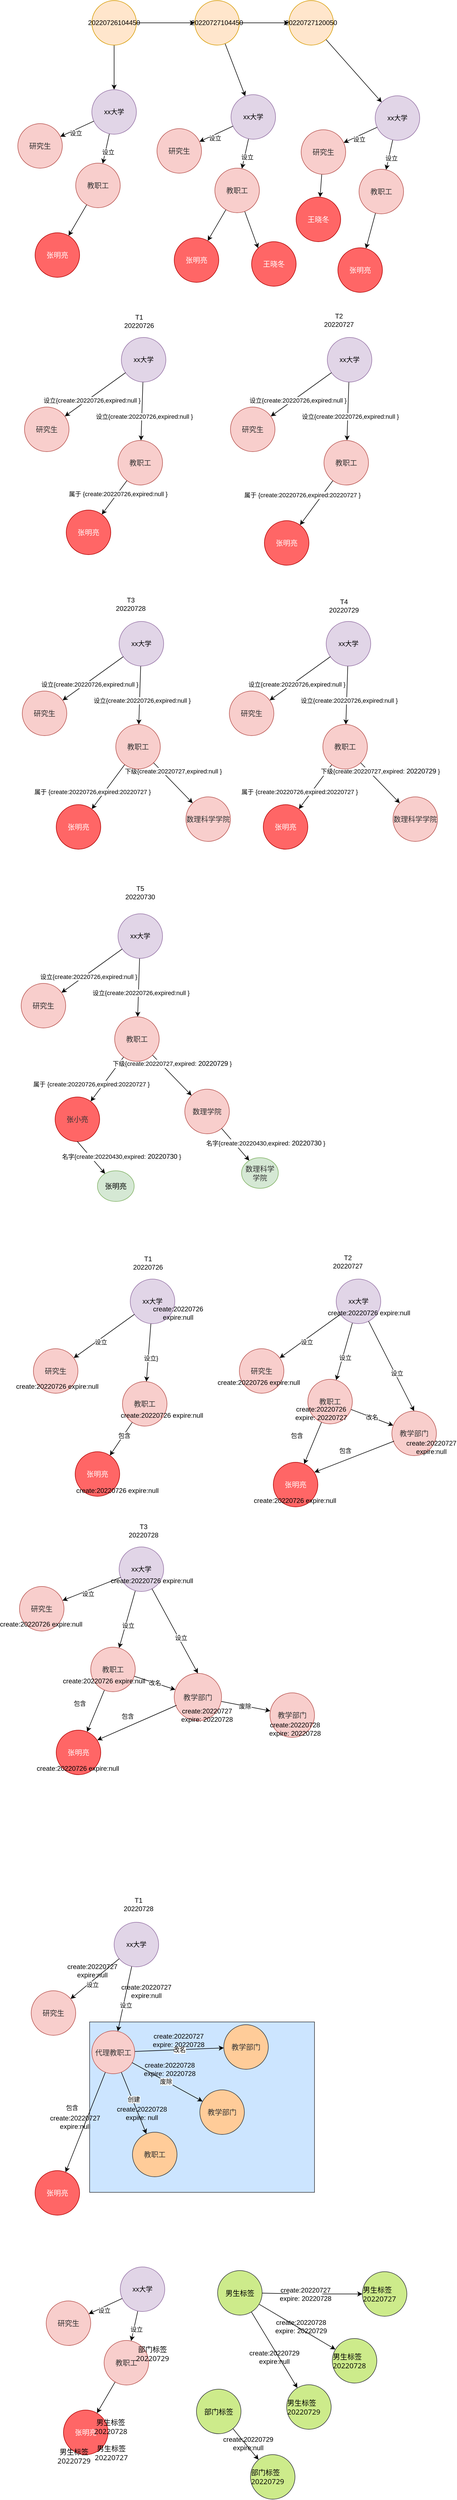 <mxfile version="20.2.0" type="github">
  <diagram id="Nt__C9s7tZ92eEg6zFDS" name="第 1 页">
    <mxGraphModel dx="782" dy="622" grid="0" gridSize="10" guides="1" tooltips="1" connect="1" arrows="1" fold="1" page="1" pageScale="1" pageWidth="827" pageHeight="1169" math="0" shadow="0">
      <root>
        <mxCell id="0" />
        <mxCell id="1" parent="0" />
        <mxCell id="R3m3DmFI2uvPZftCLMGJ-264" value="&lt;span style=&quot;font-family: &amp;quot;Open Sans&amp;quot;, HelveticaNeue-Light, &amp;quot;Helvetica Neue Light&amp;quot;, &amp;quot;Helvetica Neue&amp;quot;, Helvetica, Arial, sans-serif; font-size: 13px; text-align: start;&quot;&gt;张明亮&lt;/span&gt;" style="ellipse;whiteSpace=wrap;html=1;aspect=fixed;fillColor=#FF6666;strokeColor=#B20000;fontColor=#ffffff;" vertex="1" parent="1">
          <mxGeometry x="116" y="4434" width="80" height="80" as="geometry" />
        </mxCell>
        <mxCell id="R3m3DmFI2uvPZftCLMGJ-219" value="" style="rounded=1000;whiteSpace=wrap;html=1;labelBackgroundColor=none;fillColor=#cce5ff;strokeColor=#36393d;shadow=0;glass=0;sketch=0;fillStyle=auto;" vertex="1" parent="1">
          <mxGeometry x="163" y="3737" width="404" height="306" as="geometry" />
        </mxCell>
        <mxCell id="R3m3DmFI2uvPZftCLMGJ-3" value="" style="edgeStyle=orthogonalEdgeStyle;rounded=0;orthogonalLoop=1;jettySize=auto;html=1;" edge="1" parent="1" source="R3m3DmFI2uvPZftCLMGJ-1" target="R3m3DmFI2uvPZftCLMGJ-2">
          <mxGeometry relative="1" as="geometry" />
        </mxCell>
        <mxCell id="R3m3DmFI2uvPZftCLMGJ-9" value="" style="edgeStyle=orthogonalEdgeStyle;rounded=0;orthogonalLoop=1;jettySize=auto;html=1;" edge="1" parent="1" source="R3m3DmFI2uvPZftCLMGJ-1" target="R3m3DmFI2uvPZftCLMGJ-8">
          <mxGeometry relative="1" as="geometry" />
        </mxCell>
        <mxCell id="R3m3DmFI2uvPZftCLMGJ-1" value="20220726104450" style="ellipse;whiteSpace=wrap;html=1;aspect=fixed;fillColor=#ffe6cc;strokeColor=#d79b00;" vertex="1" parent="1">
          <mxGeometry x="167" y="107" width="80" height="80" as="geometry" />
        </mxCell>
        <mxCell id="R3m3DmFI2uvPZftCLMGJ-5" value="" style="edgeStyle=orthogonalEdgeStyle;rounded=0;orthogonalLoop=1;jettySize=auto;html=1;" edge="1" parent="1" source="R3m3DmFI2uvPZftCLMGJ-2" target="R3m3DmFI2uvPZftCLMGJ-4">
          <mxGeometry relative="1" as="geometry" />
        </mxCell>
        <mxCell id="R3m3DmFI2uvPZftCLMGJ-31" style="edgeStyle=none;rounded=0;orthogonalLoop=1;jettySize=auto;html=1;fontColor=#FFFFFF;" edge="1" parent="1" source="R3m3DmFI2uvPZftCLMGJ-2" target="R3m3DmFI2uvPZftCLMGJ-22">
          <mxGeometry relative="1" as="geometry" />
        </mxCell>
        <mxCell id="R3m3DmFI2uvPZftCLMGJ-2" value="20220727104450" style="ellipse;whiteSpace=wrap;html=1;aspect=fixed;fillColor=#ffe6cc;strokeColor=#d79b00;" vertex="1" parent="1">
          <mxGeometry x="352" y="107" width="80" height="80" as="geometry" />
        </mxCell>
        <mxCell id="R3m3DmFI2uvPZftCLMGJ-43" style="edgeStyle=none;rounded=0;orthogonalLoop=1;jettySize=auto;html=1;entryX=0;entryY=0;entryDx=0;entryDy=0;fontColor=#FFFFFF;" edge="1" parent="1" source="R3m3DmFI2uvPZftCLMGJ-4" target="R3m3DmFI2uvPZftCLMGJ-34">
          <mxGeometry relative="1" as="geometry" />
        </mxCell>
        <mxCell id="R3m3DmFI2uvPZftCLMGJ-4" value="20220727120050" style="ellipse;whiteSpace=wrap;html=1;aspect=fixed;fillColor=#ffe6cc;strokeColor=#d79b00;" vertex="1" parent="1">
          <mxGeometry x="521" y="107" width="80" height="80" as="geometry" />
        </mxCell>
        <mxCell id="R3m3DmFI2uvPZftCLMGJ-11" value="" style="rounded=0;orthogonalLoop=1;jettySize=auto;html=1;" edge="1" parent="1" source="R3m3DmFI2uvPZftCLMGJ-8" target="R3m3DmFI2uvPZftCLMGJ-10">
          <mxGeometry relative="1" as="geometry" />
        </mxCell>
        <mxCell id="R3m3DmFI2uvPZftCLMGJ-12" value="设立" style="edgeLabel;html=1;align=center;verticalAlign=middle;resizable=0;points=[];" vertex="1" connectable="0" parent="R3m3DmFI2uvPZftCLMGJ-11">
          <mxGeometry x="0.163" y="4" relative="1" as="geometry">
            <mxPoint y="1" as="offset" />
          </mxGeometry>
        </mxCell>
        <mxCell id="R3m3DmFI2uvPZftCLMGJ-8" value="xx大学" style="ellipse;whiteSpace=wrap;html=1;aspect=fixed;fillColor=#e1d5e7;strokeColor=#9673a6;" vertex="1" parent="1">
          <mxGeometry x="167" y="267" width="80" height="80" as="geometry" />
        </mxCell>
        <mxCell id="R3m3DmFI2uvPZftCLMGJ-17" value="" style="edgeStyle=none;rounded=0;orthogonalLoop=1;jettySize=auto;html=1;" edge="1" parent="1" source="R3m3DmFI2uvPZftCLMGJ-10" target="R3m3DmFI2uvPZftCLMGJ-16">
          <mxGeometry relative="1" as="geometry" />
        </mxCell>
        <mxCell id="R3m3DmFI2uvPZftCLMGJ-10" value="&lt;span style=&quot;color: rgb(51, 51, 51); font-family: &amp;quot;Open Sans&amp;quot;, HelveticaNeue-Light, &amp;quot;Helvetica Neue Light&amp;quot;, &amp;quot;Helvetica Neue&amp;quot;, Helvetica, Arial, sans-serif; font-size: 13px; text-align: start;&quot;&gt;教职工&lt;/span&gt;" style="ellipse;whiteSpace=wrap;html=1;aspect=fixed;fillColor=#f8cecc;strokeColor=#b85450;" vertex="1" parent="1">
          <mxGeometry x="138" y="399" width="80" height="80" as="geometry" />
        </mxCell>
        <mxCell id="R3m3DmFI2uvPZftCLMGJ-13" value="" style="rounded=0;orthogonalLoop=1;jettySize=auto;html=1;" edge="1" parent="1" target="R3m3DmFI2uvPZftCLMGJ-15" source="R3m3DmFI2uvPZftCLMGJ-8">
          <mxGeometry relative="1" as="geometry">
            <mxPoint x="217" y="415" as="sourcePoint" />
          </mxGeometry>
        </mxCell>
        <mxCell id="R3m3DmFI2uvPZftCLMGJ-14" value="设立" style="edgeLabel;html=1;align=center;verticalAlign=middle;resizable=0;points=[];" vertex="1" connectable="0" parent="R3m3DmFI2uvPZftCLMGJ-13">
          <mxGeometry x="0.163" y="4" relative="1" as="geometry">
            <mxPoint y="1" as="offset" />
          </mxGeometry>
        </mxCell>
        <mxCell id="R3m3DmFI2uvPZftCLMGJ-15" value="&lt;span style=&quot;color: rgb(51, 51, 51); font-family: &amp;quot;Open Sans&amp;quot;, HelveticaNeue-Light, &amp;quot;Helvetica Neue Light&amp;quot;, &amp;quot;Helvetica Neue&amp;quot;, Helvetica, Arial, sans-serif; font-size: 13px; text-align: start;&quot;&gt;研究生&lt;/span&gt;" style="ellipse;whiteSpace=wrap;html=1;aspect=fixed;fillColor=#f8cecc;strokeColor=#b85450;" vertex="1" parent="1">
          <mxGeometry x="34" y="328" width="80" height="80" as="geometry" />
        </mxCell>
        <mxCell id="R3m3DmFI2uvPZftCLMGJ-16" value="&lt;span style=&quot;font-family: &amp;quot;Open Sans&amp;quot;, HelveticaNeue-Light, &amp;quot;Helvetica Neue Light&amp;quot;, &amp;quot;Helvetica Neue&amp;quot;, Helvetica, Arial, sans-serif; font-size: 13px; text-align: start;&quot;&gt;张明亮&lt;/span&gt;" style="ellipse;whiteSpace=wrap;html=1;aspect=fixed;fillColor=#FF6666;strokeColor=#B20000;fontColor=#ffffff;" vertex="1" parent="1">
          <mxGeometry x="65" y="524" width="80" height="80" as="geometry" />
        </mxCell>
        <mxCell id="R3m3DmFI2uvPZftCLMGJ-20" value="" style="rounded=0;orthogonalLoop=1;jettySize=auto;html=1;" edge="1" parent="1" source="R3m3DmFI2uvPZftCLMGJ-22" target="R3m3DmFI2uvPZftCLMGJ-25">
          <mxGeometry relative="1" as="geometry" />
        </mxCell>
        <mxCell id="R3m3DmFI2uvPZftCLMGJ-21" value="设立" style="edgeLabel;html=1;align=center;verticalAlign=middle;resizable=0;points=[];" vertex="1" connectable="0" parent="R3m3DmFI2uvPZftCLMGJ-20">
          <mxGeometry x="0.163" y="4" relative="1" as="geometry">
            <mxPoint y="1" as="offset" />
          </mxGeometry>
        </mxCell>
        <mxCell id="R3m3DmFI2uvPZftCLMGJ-22" value="xx大学" style="ellipse;whiteSpace=wrap;html=1;aspect=fixed;fillColor=#e1d5e7;strokeColor=#9673a6;" vertex="1" parent="1">
          <mxGeometry x="417" y="276" width="80" height="80" as="geometry" />
        </mxCell>
        <mxCell id="R3m3DmFI2uvPZftCLMGJ-23" value="" style="edgeStyle=none;rounded=0;orthogonalLoop=1;jettySize=auto;html=1;" edge="1" parent="1" source="R3m3DmFI2uvPZftCLMGJ-25" target="R3m3DmFI2uvPZftCLMGJ-29">
          <mxGeometry relative="1" as="geometry" />
        </mxCell>
        <mxCell id="R3m3DmFI2uvPZftCLMGJ-24" style="edgeStyle=none;rounded=0;orthogonalLoop=1;jettySize=auto;html=1;entryX=0;entryY=0;entryDx=0;entryDy=0;fontColor=#FFFFFF;" edge="1" parent="1" source="R3m3DmFI2uvPZftCLMGJ-25" target="R3m3DmFI2uvPZftCLMGJ-30">
          <mxGeometry relative="1" as="geometry" />
        </mxCell>
        <mxCell id="R3m3DmFI2uvPZftCLMGJ-25" value="&lt;span style=&quot;color: rgb(51, 51, 51); font-family: &amp;quot;Open Sans&amp;quot;, HelveticaNeue-Light, &amp;quot;Helvetica Neue Light&amp;quot;, &amp;quot;Helvetica Neue&amp;quot;, Helvetica, Arial, sans-serif; font-size: 13px; text-align: start;&quot;&gt;教职工&lt;/span&gt;" style="ellipse;whiteSpace=wrap;html=1;aspect=fixed;fillColor=#f8cecc;strokeColor=#b85450;" vertex="1" parent="1">
          <mxGeometry x="388" y="408" width="80" height="80" as="geometry" />
        </mxCell>
        <mxCell id="R3m3DmFI2uvPZftCLMGJ-26" value="" style="rounded=0;orthogonalLoop=1;jettySize=auto;html=1;" edge="1" parent="1" source="R3m3DmFI2uvPZftCLMGJ-22" target="R3m3DmFI2uvPZftCLMGJ-28">
          <mxGeometry relative="1" as="geometry">
            <mxPoint x="467" y="424" as="sourcePoint" />
          </mxGeometry>
        </mxCell>
        <mxCell id="R3m3DmFI2uvPZftCLMGJ-27" value="设立" style="edgeLabel;html=1;align=center;verticalAlign=middle;resizable=0;points=[];" vertex="1" connectable="0" parent="R3m3DmFI2uvPZftCLMGJ-26">
          <mxGeometry x="0.163" y="4" relative="1" as="geometry">
            <mxPoint y="1" as="offset" />
          </mxGeometry>
        </mxCell>
        <mxCell id="R3m3DmFI2uvPZftCLMGJ-28" value="&lt;span style=&quot;color: rgb(51, 51, 51); font-family: &amp;quot;Open Sans&amp;quot;, HelveticaNeue-Light, &amp;quot;Helvetica Neue Light&amp;quot;, &amp;quot;Helvetica Neue&amp;quot;, Helvetica, Arial, sans-serif; font-size: 13px; text-align: start;&quot;&gt;研究生&lt;/span&gt;" style="ellipse;whiteSpace=wrap;html=1;aspect=fixed;fillColor=#f8cecc;strokeColor=#b85450;" vertex="1" parent="1">
          <mxGeometry x="284" y="337" width="80" height="80" as="geometry" />
        </mxCell>
        <mxCell id="R3m3DmFI2uvPZftCLMGJ-29" value="&lt;span style=&quot;font-family: &amp;quot;Open Sans&amp;quot;, HelveticaNeue-Light, &amp;quot;Helvetica Neue Light&amp;quot;, &amp;quot;Helvetica Neue&amp;quot;, Helvetica, Arial, sans-serif; font-size: 13px; text-align: start;&quot;&gt;张明亮&lt;/span&gt;" style="ellipse;whiteSpace=wrap;html=1;aspect=fixed;fillColor=#FF6666;strokeColor=#B20000;fontColor=#ffffff;" vertex="1" parent="1">
          <mxGeometry x="315" y="533" width="80" height="80" as="geometry" />
        </mxCell>
        <mxCell id="R3m3DmFI2uvPZftCLMGJ-30" value="&lt;div style=&quot;text-align: start;&quot;&gt;&lt;span style=&quot;background-color: initial; font-size: 13px;&quot;&gt;&lt;font face=&quot;Open Sans, HelveticaNeue-Light, Helvetica Neue Light, Helvetica Neue, Helvetica, Arial, sans-serif&quot;&gt;王晓冬&lt;/font&gt;&lt;/span&gt;&lt;/div&gt;" style="ellipse;whiteSpace=wrap;html=1;aspect=fixed;fillColor=#FF6666;strokeColor=#B20000;fontColor=#ffffff;" vertex="1" parent="1">
          <mxGeometry x="454" y="540" width="80" height="80" as="geometry" />
        </mxCell>
        <mxCell id="R3m3DmFI2uvPZftCLMGJ-32" value="" style="rounded=0;orthogonalLoop=1;jettySize=auto;html=1;" edge="1" parent="1" source="R3m3DmFI2uvPZftCLMGJ-34" target="R3m3DmFI2uvPZftCLMGJ-37">
          <mxGeometry relative="1" as="geometry" />
        </mxCell>
        <mxCell id="R3m3DmFI2uvPZftCLMGJ-33" value="设立" style="edgeLabel;html=1;align=center;verticalAlign=middle;resizable=0;points=[];" vertex="1" connectable="0" parent="R3m3DmFI2uvPZftCLMGJ-32">
          <mxGeometry x="0.163" y="4" relative="1" as="geometry">
            <mxPoint y="1" as="offset" />
          </mxGeometry>
        </mxCell>
        <mxCell id="R3m3DmFI2uvPZftCLMGJ-34" value="xx大学" style="ellipse;whiteSpace=wrap;html=1;aspect=fixed;fillColor=#e1d5e7;strokeColor=#9673a6;" vertex="1" parent="1">
          <mxGeometry x="676" y="278" width="80" height="80" as="geometry" />
        </mxCell>
        <mxCell id="R3m3DmFI2uvPZftCLMGJ-35" value="" style="edgeStyle=none;rounded=0;orthogonalLoop=1;jettySize=auto;html=1;" edge="1" parent="1" source="R3m3DmFI2uvPZftCLMGJ-37" target="R3m3DmFI2uvPZftCLMGJ-41">
          <mxGeometry relative="1" as="geometry" />
        </mxCell>
        <mxCell id="R3m3DmFI2uvPZftCLMGJ-36" style="edgeStyle=none;rounded=0;orthogonalLoop=1;jettySize=auto;html=1;fontColor=#FFFFFF;" edge="1" parent="1" source="R3m3DmFI2uvPZftCLMGJ-40" target="R3m3DmFI2uvPZftCLMGJ-42">
          <mxGeometry relative="1" as="geometry" />
        </mxCell>
        <mxCell id="R3m3DmFI2uvPZftCLMGJ-37" value="&lt;span style=&quot;color: rgb(51, 51, 51); font-family: &amp;quot;Open Sans&amp;quot;, HelveticaNeue-Light, &amp;quot;Helvetica Neue Light&amp;quot;, &amp;quot;Helvetica Neue&amp;quot;, Helvetica, Arial, sans-serif; font-size: 13px; text-align: start;&quot;&gt;教职工&lt;/span&gt;" style="ellipse;whiteSpace=wrap;html=1;aspect=fixed;fillColor=#f8cecc;strokeColor=#b85450;" vertex="1" parent="1">
          <mxGeometry x="647" y="410" width="80" height="80" as="geometry" />
        </mxCell>
        <mxCell id="R3m3DmFI2uvPZftCLMGJ-38" value="" style="rounded=0;orthogonalLoop=1;jettySize=auto;html=1;" edge="1" parent="1" source="R3m3DmFI2uvPZftCLMGJ-34" target="R3m3DmFI2uvPZftCLMGJ-40">
          <mxGeometry relative="1" as="geometry">
            <mxPoint x="726" y="426" as="sourcePoint" />
          </mxGeometry>
        </mxCell>
        <mxCell id="R3m3DmFI2uvPZftCLMGJ-39" value="设立" style="edgeLabel;html=1;align=center;verticalAlign=middle;resizable=0;points=[];" vertex="1" connectable="0" parent="R3m3DmFI2uvPZftCLMGJ-38">
          <mxGeometry x="0.163" y="4" relative="1" as="geometry">
            <mxPoint y="1" as="offset" />
          </mxGeometry>
        </mxCell>
        <mxCell id="R3m3DmFI2uvPZftCLMGJ-40" value="&lt;span style=&quot;color: rgb(51, 51, 51); font-family: &amp;quot;Open Sans&amp;quot;, HelveticaNeue-Light, &amp;quot;Helvetica Neue Light&amp;quot;, &amp;quot;Helvetica Neue&amp;quot;, Helvetica, Arial, sans-serif; font-size: 13px; text-align: start;&quot;&gt;研究生&lt;/span&gt;" style="ellipse;whiteSpace=wrap;html=1;aspect=fixed;fillColor=#f8cecc;strokeColor=#b85450;" vertex="1" parent="1">
          <mxGeometry x="543" y="339" width="80" height="80" as="geometry" />
        </mxCell>
        <mxCell id="R3m3DmFI2uvPZftCLMGJ-41" value="&lt;span style=&quot;font-family: &amp;quot;Open Sans&amp;quot;, HelveticaNeue-Light, &amp;quot;Helvetica Neue Light&amp;quot;, &amp;quot;Helvetica Neue&amp;quot;, Helvetica, Arial, sans-serif; font-size: 13px; text-align: start;&quot;&gt;张明亮&lt;/span&gt;" style="ellipse;whiteSpace=wrap;html=1;aspect=fixed;fillColor=#FF6666;strokeColor=#B20000;fontColor=#ffffff;" vertex="1" parent="1">
          <mxGeometry x="609" y="551" width="80" height="80" as="geometry" />
        </mxCell>
        <mxCell id="R3m3DmFI2uvPZftCLMGJ-42" value="&lt;div style=&quot;text-align: start;&quot;&gt;&lt;span style=&quot;background-color: initial; font-size: 13px;&quot;&gt;&lt;font face=&quot;Open Sans, HelveticaNeue-Light, Helvetica Neue Light, Helvetica Neue, Helvetica, Arial, sans-serif&quot;&gt;王晓冬&lt;/font&gt;&lt;/span&gt;&lt;/div&gt;" style="ellipse;whiteSpace=wrap;html=1;aspect=fixed;fillColor=#FF6666;strokeColor=#B20000;fontColor=#ffffff;" vertex="1" parent="1">
          <mxGeometry x="534" y="460" width="80" height="80" as="geometry" />
        </mxCell>
        <mxCell id="R3m3DmFI2uvPZftCLMGJ-44" value="" style="rounded=0;orthogonalLoop=1;jettySize=auto;html=1;" edge="1" parent="1" source="R3m3DmFI2uvPZftCLMGJ-46" target="R3m3DmFI2uvPZftCLMGJ-48">
          <mxGeometry relative="1" as="geometry" />
        </mxCell>
        <mxCell id="R3m3DmFI2uvPZftCLMGJ-45" value="设立{create:20220726,expired:null }" style="edgeLabel;html=1;align=center;verticalAlign=middle;resizable=0;points=[];" vertex="1" connectable="0" parent="R3m3DmFI2uvPZftCLMGJ-44">
          <mxGeometry x="0.163" y="4" relative="1" as="geometry">
            <mxPoint y="1" as="offset" />
          </mxGeometry>
        </mxCell>
        <mxCell id="R3m3DmFI2uvPZftCLMGJ-46" value="xx大学" style="ellipse;whiteSpace=wrap;html=1;aspect=fixed;fillColor=#e1d5e7;strokeColor=#9673a6;" vertex="1" parent="1">
          <mxGeometry x="220" y="712" width="80" height="80" as="geometry" />
        </mxCell>
        <mxCell id="R3m3DmFI2uvPZftCLMGJ-47" value="" style="edgeStyle=none;rounded=0;orthogonalLoop=1;jettySize=auto;html=1;" edge="1" parent="1" source="R3m3DmFI2uvPZftCLMGJ-48" target="R3m3DmFI2uvPZftCLMGJ-52">
          <mxGeometry relative="1" as="geometry" />
        </mxCell>
        <mxCell id="R3m3DmFI2uvPZftCLMGJ-53" value="&lt;font color=&quot;#000000&quot;&gt;属于 {create:20220726,expired:null }&lt;/font&gt;" style="edgeLabel;html=1;align=center;verticalAlign=middle;resizable=0;points=[];fontColor=#FFFFFF;" vertex="1" connectable="0" parent="R3m3DmFI2uvPZftCLMGJ-47">
          <mxGeometry x="-0.238" y="1" relative="1" as="geometry">
            <mxPoint as="offset" />
          </mxGeometry>
        </mxCell>
        <mxCell id="R3m3DmFI2uvPZftCLMGJ-48" value="&lt;span style=&quot;color: rgb(51, 51, 51); font-family: &amp;quot;Open Sans&amp;quot;, HelveticaNeue-Light, &amp;quot;Helvetica Neue Light&amp;quot;, &amp;quot;Helvetica Neue&amp;quot;, Helvetica, Arial, sans-serif; font-size: 13px; text-align: start;&quot;&gt;教职工&lt;/span&gt;" style="ellipse;whiteSpace=wrap;html=1;aspect=fixed;fillColor=#f8cecc;strokeColor=#b85450;" vertex="1" parent="1">
          <mxGeometry x="214" y="897" width="80" height="80" as="geometry" />
        </mxCell>
        <mxCell id="R3m3DmFI2uvPZftCLMGJ-49" value="" style="rounded=0;orthogonalLoop=1;jettySize=auto;html=1;" edge="1" parent="1" source="R3m3DmFI2uvPZftCLMGJ-46" target="R3m3DmFI2uvPZftCLMGJ-51">
          <mxGeometry relative="1" as="geometry">
            <mxPoint x="272" y="913" as="sourcePoint" />
          </mxGeometry>
        </mxCell>
        <mxCell id="R3m3DmFI2uvPZftCLMGJ-50" value="设立{create:20220726,expired:null }" style="edgeLabel;html=1;align=center;verticalAlign=middle;resizable=0;points=[];" vertex="1" connectable="0" parent="R3m3DmFI2uvPZftCLMGJ-49">
          <mxGeometry x="0.163" y="4" relative="1" as="geometry">
            <mxPoint y="1" as="offset" />
          </mxGeometry>
        </mxCell>
        <mxCell id="R3m3DmFI2uvPZftCLMGJ-51" value="&lt;span style=&quot;color: rgb(51, 51, 51); font-family: &amp;quot;Open Sans&amp;quot;, HelveticaNeue-Light, &amp;quot;Helvetica Neue Light&amp;quot;, &amp;quot;Helvetica Neue&amp;quot;, Helvetica, Arial, sans-serif; font-size: 13px; text-align: start;&quot;&gt;研究生&lt;/span&gt;" style="ellipse;whiteSpace=wrap;html=1;aspect=fixed;fillColor=#f8cecc;strokeColor=#b85450;" vertex="1" parent="1">
          <mxGeometry x="46" y="837" width="80" height="80" as="geometry" />
        </mxCell>
        <mxCell id="R3m3DmFI2uvPZftCLMGJ-52" value="&lt;span style=&quot;font-family: &amp;quot;Open Sans&amp;quot;, HelveticaNeue-Light, &amp;quot;Helvetica Neue Light&amp;quot;, &amp;quot;Helvetica Neue&amp;quot;, Helvetica, Arial, sans-serif; font-size: 13px; text-align: start;&quot;&gt;张明亮&lt;/span&gt;" style="ellipse;whiteSpace=wrap;html=1;aspect=fixed;fillColor=#FF6666;strokeColor=#B20000;fontColor=#ffffff;" vertex="1" parent="1">
          <mxGeometry x="121" y="1022" width="80" height="80" as="geometry" />
        </mxCell>
        <mxCell id="R3m3DmFI2uvPZftCLMGJ-54" value="" style="rounded=0;orthogonalLoop=1;jettySize=auto;html=1;" edge="1" parent="1" source="R3m3DmFI2uvPZftCLMGJ-56" target="R3m3DmFI2uvPZftCLMGJ-59">
          <mxGeometry relative="1" as="geometry" />
        </mxCell>
        <mxCell id="R3m3DmFI2uvPZftCLMGJ-55" value="设立{create:20220726,expired:null }" style="edgeLabel;html=1;align=center;verticalAlign=middle;resizable=0;points=[];" vertex="1" connectable="0" parent="R3m3DmFI2uvPZftCLMGJ-54">
          <mxGeometry x="0.163" y="4" relative="1" as="geometry">
            <mxPoint y="1" as="offset" />
          </mxGeometry>
        </mxCell>
        <mxCell id="R3m3DmFI2uvPZftCLMGJ-56" value="xx大学" style="ellipse;whiteSpace=wrap;html=1;aspect=fixed;fillColor=#e1d5e7;strokeColor=#9673a6;" vertex="1" parent="1">
          <mxGeometry x="590" y="712" width="80" height="80" as="geometry" />
        </mxCell>
        <mxCell id="R3m3DmFI2uvPZftCLMGJ-57" value="" style="edgeStyle=none;rounded=0;orthogonalLoop=1;jettySize=auto;html=1;" edge="1" parent="1" source="R3m3DmFI2uvPZftCLMGJ-59" target="R3m3DmFI2uvPZftCLMGJ-63">
          <mxGeometry relative="1" as="geometry" />
        </mxCell>
        <mxCell id="R3m3DmFI2uvPZftCLMGJ-58" value="&lt;font color=&quot;#000000&quot;&gt;属于 {create:20220726,expired:20220727 }&lt;/font&gt;" style="edgeLabel;html=1;align=center;verticalAlign=middle;resizable=0;points=[];fontColor=#FFFFFF;" vertex="1" connectable="0" parent="R3m3DmFI2uvPZftCLMGJ-57">
          <mxGeometry x="-0.238" y="1" relative="1" as="geometry">
            <mxPoint x="-34" y="-5" as="offset" />
          </mxGeometry>
        </mxCell>
        <mxCell id="R3m3DmFI2uvPZftCLMGJ-59" value="&lt;span style=&quot;color: rgb(51, 51, 51); font-family: &amp;quot;Open Sans&amp;quot;, HelveticaNeue-Light, &amp;quot;Helvetica Neue Light&amp;quot;, &amp;quot;Helvetica Neue&amp;quot;, Helvetica, Arial, sans-serif; font-size: 13px; text-align: start;&quot;&gt;教职工&lt;/span&gt;" style="ellipse;whiteSpace=wrap;html=1;aspect=fixed;fillColor=#f8cecc;strokeColor=#b85450;" vertex="1" parent="1">
          <mxGeometry x="584" y="897" width="80" height="80" as="geometry" />
        </mxCell>
        <mxCell id="R3m3DmFI2uvPZftCLMGJ-60" value="" style="rounded=0;orthogonalLoop=1;jettySize=auto;html=1;" edge="1" parent="1" source="R3m3DmFI2uvPZftCLMGJ-56" target="R3m3DmFI2uvPZftCLMGJ-62">
          <mxGeometry relative="1" as="geometry">
            <mxPoint x="642" y="913" as="sourcePoint" />
          </mxGeometry>
        </mxCell>
        <mxCell id="R3m3DmFI2uvPZftCLMGJ-61" value="设立{create:20220726,expired:null }" style="edgeLabel;html=1;align=center;verticalAlign=middle;resizable=0;points=[];" vertex="1" connectable="0" parent="R3m3DmFI2uvPZftCLMGJ-60">
          <mxGeometry x="0.163" y="4" relative="1" as="geometry">
            <mxPoint y="1" as="offset" />
          </mxGeometry>
        </mxCell>
        <mxCell id="R3m3DmFI2uvPZftCLMGJ-62" value="&lt;span style=&quot;color: rgb(51, 51, 51); font-family: &amp;quot;Open Sans&amp;quot;, HelveticaNeue-Light, &amp;quot;Helvetica Neue Light&amp;quot;, &amp;quot;Helvetica Neue&amp;quot;, Helvetica, Arial, sans-serif; font-size: 13px; text-align: start;&quot;&gt;研究生&lt;/span&gt;" style="ellipse;whiteSpace=wrap;html=1;aspect=fixed;fillColor=#f8cecc;strokeColor=#b85450;" vertex="1" parent="1">
          <mxGeometry x="416" y="837" width="80" height="80" as="geometry" />
        </mxCell>
        <mxCell id="R3m3DmFI2uvPZftCLMGJ-63" value="&lt;span style=&quot;font-family: &amp;quot;Open Sans&amp;quot;, HelveticaNeue-Light, &amp;quot;Helvetica Neue Light&amp;quot;, &amp;quot;Helvetica Neue&amp;quot;, Helvetica, Arial, sans-serif; font-size: 13px; text-align: start;&quot;&gt;张明亮&lt;/span&gt;" style="ellipse;whiteSpace=wrap;html=1;aspect=fixed;fillColor=#FF6666;strokeColor=#B20000;fontColor=#ffffff;" vertex="1" parent="1">
          <mxGeometry x="477" y="1041" width="80" height="80" as="geometry" />
        </mxCell>
        <mxCell id="R3m3DmFI2uvPZftCLMGJ-64" value="T1 20220726" style="text;html=1;strokeColor=none;fillColor=none;align=center;verticalAlign=middle;whiteSpace=wrap;rounded=0;labelBackgroundColor=none;fontColor=#000000;" vertex="1" parent="1">
          <mxGeometry x="222" y="668" width="60" height="30" as="geometry" />
        </mxCell>
        <mxCell id="R3m3DmFI2uvPZftCLMGJ-65" value="T2 20220727" style="text;html=1;strokeColor=none;fillColor=none;align=center;verticalAlign=middle;whiteSpace=wrap;rounded=0;labelBackgroundColor=none;fontColor=#000000;" vertex="1" parent="1">
          <mxGeometry x="581" y="666" width="60" height="30" as="geometry" />
        </mxCell>
        <mxCell id="R3m3DmFI2uvPZftCLMGJ-70" value="" style="rounded=0;orthogonalLoop=1;jettySize=auto;html=1;" edge="1" parent="1" source="R3m3DmFI2uvPZftCLMGJ-72" target="R3m3DmFI2uvPZftCLMGJ-75">
          <mxGeometry relative="1" as="geometry" />
        </mxCell>
        <mxCell id="R3m3DmFI2uvPZftCLMGJ-71" value="设立{create:20220726,expired:null }" style="edgeLabel;html=1;align=center;verticalAlign=middle;resizable=0;points=[];" vertex="1" connectable="0" parent="R3m3DmFI2uvPZftCLMGJ-70">
          <mxGeometry x="0.163" y="4" relative="1" as="geometry">
            <mxPoint y="1" as="offset" />
          </mxGeometry>
        </mxCell>
        <mxCell id="R3m3DmFI2uvPZftCLMGJ-72" value="xx大学" style="ellipse;whiteSpace=wrap;html=1;aspect=fixed;fillColor=#e1d5e7;strokeColor=#9673a6;" vertex="1" parent="1">
          <mxGeometry x="216" y="1222" width="80" height="80" as="geometry" />
        </mxCell>
        <mxCell id="R3m3DmFI2uvPZftCLMGJ-73" value="" style="edgeStyle=none;rounded=0;orthogonalLoop=1;jettySize=auto;html=1;" edge="1" parent="1" source="R3m3DmFI2uvPZftCLMGJ-75" target="R3m3DmFI2uvPZftCLMGJ-79">
          <mxGeometry relative="1" as="geometry" />
        </mxCell>
        <mxCell id="R3m3DmFI2uvPZftCLMGJ-74" value="&lt;font color=&quot;#000000&quot;&gt;属于 {create:20220726,expired:20220727 }&lt;/font&gt;" style="edgeLabel;html=1;align=center;verticalAlign=middle;resizable=0;points=[];fontColor=#FFFFFF;" vertex="1" connectable="0" parent="R3m3DmFI2uvPZftCLMGJ-73">
          <mxGeometry x="-0.238" y="1" relative="1" as="geometry">
            <mxPoint x="-37" y="18" as="offset" />
          </mxGeometry>
        </mxCell>
        <mxCell id="R3m3DmFI2uvPZftCLMGJ-82" value="&lt;span style=&quot;color: rgb(0, 0, 0);&quot;&gt;下级{create:20220727,expired:null }&lt;/span&gt;" style="edgeStyle=none;rounded=0;orthogonalLoop=1;jettySize=auto;html=1;fontColor=#009900;strokeColor=#000000;" edge="1" parent="1" source="R3m3DmFI2uvPZftCLMGJ-75" target="R3m3DmFI2uvPZftCLMGJ-81">
          <mxGeometry x="-0.303" y="14" relative="1" as="geometry">
            <mxPoint x="1" as="offset" />
          </mxGeometry>
        </mxCell>
        <mxCell id="R3m3DmFI2uvPZftCLMGJ-75" value="&lt;span style=&quot;color: rgb(51, 51, 51); font-family: &amp;quot;Open Sans&amp;quot;, HelveticaNeue-Light, &amp;quot;Helvetica Neue Light&amp;quot;, &amp;quot;Helvetica Neue&amp;quot;, Helvetica, Arial, sans-serif; font-size: 13px; text-align: start;&quot;&gt;教职工&lt;/span&gt;" style="ellipse;whiteSpace=wrap;html=1;aspect=fixed;fillColor=#f8cecc;strokeColor=#b85450;" vertex="1" parent="1">
          <mxGeometry x="210" y="1407" width="80" height="80" as="geometry" />
        </mxCell>
        <mxCell id="R3m3DmFI2uvPZftCLMGJ-76" value="" style="rounded=0;orthogonalLoop=1;jettySize=auto;html=1;" edge="1" parent="1" source="R3m3DmFI2uvPZftCLMGJ-72" target="R3m3DmFI2uvPZftCLMGJ-78">
          <mxGeometry relative="1" as="geometry">
            <mxPoint x="268" y="1423" as="sourcePoint" />
          </mxGeometry>
        </mxCell>
        <mxCell id="R3m3DmFI2uvPZftCLMGJ-77" value="设立{create:20220726,expired:null }" style="edgeLabel;html=1;align=center;verticalAlign=middle;resizable=0;points=[];" vertex="1" connectable="0" parent="R3m3DmFI2uvPZftCLMGJ-76">
          <mxGeometry x="0.163" y="4" relative="1" as="geometry">
            <mxPoint y="1" as="offset" />
          </mxGeometry>
        </mxCell>
        <mxCell id="R3m3DmFI2uvPZftCLMGJ-78" value="&lt;span style=&quot;color: rgb(51, 51, 51); font-family: &amp;quot;Open Sans&amp;quot;, HelveticaNeue-Light, &amp;quot;Helvetica Neue Light&amp;quot;, &amp;quot;Helvetica Neue&amp;quot;, Helvetica, Arial, sans-serif; font-size: 13px; text-align: start;&quot;&gt;研究生&lt;/span&gt;" style="ellipse;whiteSpace=wrap;html=1;aspect=fixed;fillColor=#f8cecc;strokeColor=#b85450;" vertex="1" parent="1">
          <mxGeometry x="42" y="1347" width="80" height="80" as="geometry" />
        </mxCell>
        <mxCell id="R3m3DmFI2uvPZftCLMGJ-79" value="&lt;span style=&quot;font-family: &amp;quot;Open Sans&amp;quot;, HelveticaNeue-Light, &amp;quot;Helvetica Neue Light&amp;quot;, &amp;quot;Helvetica Neue&amp;quot;, Helvetica, Arial, sans-serif; font-size: 13px; text-align: start;&quot;&gt;张明亮&lt;/span&gt;" style="ellipse;whiteSpace=wrap;html=1;aspect=fixed;fillColor=#FF6666;strokeColor=#B20000;fontColor=#ffffff;" vertex="1" parent="1">
          <mxGeometry x="103" y="1551" width="80" height="80" as="geometry" />
        </mxCell>
        <mxCell id="R3m3DmFI2uvPZftCLMGJ-80" value="T3 20220728" style="text;html=1;strokeColor=none;fillColor=none;align=center;verticalAlign=middle;whiteSpace=wrap;rounded=0;labelBackgroundColor=none;fontColor=#000000;" vertex="1" parent="1">
          <mxGeometry x="207" y="1176" width="60" height="30" as="geometry" />
        </mxCell>
        <mxCell id="R3m3DmFI2uvPZftCLMGJ-81" value="&lt;span style=&quot;color: rgb(51, 51, 51); font-family: &amp;quot;Open Sans&amp;quot;, HelveticaNeue-Light, &amp;quot;Helvetica Neue Light&amp;quot;, &amp;quot;Helvetica Neue&amp;quot;, Helvetica, Arial, sans-serif; font-size: 13px; text-align: start;&quot;&gt;数理科学学院&lt;/span&gt;" style="ellipse;whiteSpace=wrap;html=1;aspect=fixed;fillColor=#f8cecc;strokeColor=#b85450;" vertex="1" parent="1">
          <mxGeometry x="336" y="1537" width="80" height="80" as="geometry" />
        </mxCell>
        <mxCell id="R3m3DmFI2uvPZftCLMGJ-83" value="T4 20220729" style="text;html=1;strokeColor=none;fillColor=none;align=center;verticalAlign=middle;whiteSpace=wrap;rounded=0;labelBackgroundColor=none;fontColor=#000000;" vertex="1" parent="1">
          <mxGeometry x="590" y="1179" width="60" height="30" as="geometry" />
        </mxCell>
        <mxCell id="R3m3DmFI2uvPZftCLMGJ-84" value="" style="rounded=0;orthogonalLoop=1;jettySize=auto;html=1;" edge="1" parent="1" source="R3m3DmFI2uvPZftCLMGJ-86" target="R3m3DmFI2uvPZftCLMGJ-90">
          <mxGeometry relative="1" as="geometry" />
        </mxCell>
        <mxCell id="R3m3DmFI2uvPZftCLMGJ-85" value="设立{create:20220726,expired:null }" style="edgeLabel;html=1;align=center;verticalAlign=middle;resizable=0;points=[];" vertex="1" connectable="0" parent="R3m3DmFI2uvPZftCLMGJ-84">
          <mxGeometry x="0.163" y="4" relative="1" as="geometry">
            <mxPoint y="1" as="offset" />
          </mxGeometry>
        </mxCell>
        <mxCell id="R3m3DmFI2uvPZftCLMGJ-86" value="xx大学" style="ellipse;whiteSpace=wrap;html=1;aspect=fixed;fillColor=#e1d5e7;strokeColor=#9673a6;" vertex="1" parent="1">
          <mxGeometry x="588" y="1222" width="80" height="80" as="geometry" />
        </mxCell>
        <mxCell id="R3m3DmFI2uvPZftCLMGJ-87" value="" style="edgeStyle=none;rounded=0;orthogonalLoop=1;jettySize=auto;html=1;" edge="1" parent="1" source="R3m3DmFI2uvPZftCLMGJ-90" target="R3m3DmFI2uvPZftCLMGJ-94">
          <mxGeometry relative="1" as="geometry" />
        </mxCell>
        <mxCell id="R3m3DmFI2uvPZftCLMGJ-88" value="&lt;font color=&quot;#000000&quot;&gt;属于 {create:20220726,expired:20220727 }&lt;/font&gt;" style="edgeLabel;html=1;align=center;verticalAlign=middle;resizable=0;points=[];fontColor=#FFFFFF;" vertex="1" connectable="0" parent="R3m3DmFI2uvPZftCLMGJ-87">
          <mxGeometry x="-0.238" y="1" relative="1" as="geometry">
            <mxPoint x="-37" y="18" as="offset" />
          </mxGeometry>
        </mxCell>
        <mxCell id="R3m3DmFI2uvPZftCLMGJ-89" value="&lt;span style=&quot;color: rgb(0, 0, 0);&quot;&gt;下级{create:20220727,expired:&lt;/span&gt;&lt;span style=&quot;color: rgb(0, 0, 0); font-size: 12px; background-color: rgb(248, 249, 250);&quot;&gt;&amp;nbsp;20220729&lt;/span&gt;&lt;span style=&quot;color: rgb(0, 0, 0);&quot;&gt;&amp;nbsp;}&lt;/span&gt;" style="edgeStyle=none;rounded=0;orthogonalLoop=1;jettySize=auto;html=1;fontColor=#009900;strokeColor=#000000;" edge="1" parent="1" source="R3m3DmFI2uvPZftCLMGJ-90" target="R3m3DmFI2uvPZftCLMGJ-95">
          <mxGeometry x="-0.303" y="14" relative="1" as="geometry">
            <mxPoint x="1" as="offset" />
          </mxGeometry>
        </mxCell>
        <mxCell id="R3m3DmFI2uvPZftCLMGJ-90" value="&lt;span style=&quot;color: rgb(51, 51, 51); font-family: &amp;quot;Open Sans&amp;quot;, HelveticaNeue-Light, &amp;quot;Helvetica Neue Light&amp;quot;, &amp;quot;Helvetica Neue&amp;quot;, Helvetica, Arial, sans-serif; font-size: 13px; text-align: start;&quot;&gt;教职工&lt;/span&gt;" style="ellipse;whiteSpace=wrap;html=1;aspect=fixed;fillColor=#f8cecc;strokeColor=#b85450;" vertex="1" parent="1">
          <mxGeometry x="582" y="1407" width="80" height="80" as="geometry" />
        </mxCell>
        <mxCell id="R3m3DmFI2uvPZftCLMGJ-91" value="" style="rounded=0;orthogonalLoop=1;jettySize=auto;html=1;" edge="1" parent="1" source="R3m3DmFI2uvPZftCLMGJ-86" target="R3m3DmFI2uvPZftCLMGJ-93">
          <mxGeometry relative="1" as="geometry">
            <mxPoint x="640" y="1423" as="sourcePoint" />
          </mxGeometry>
        </mxCell>
        <mxCell id="R3m3DmFI2uvPZftCLMGJ-92" value="设立{create:20220726,expired:null }" style="edgeLabel;html=1;align=center;verticalAlign=middle;resizable=0;points=[];" vertex="1" connectable="0" parent="R3m3DmFI2uvPZftCLMGJ-91">
          <mxGeometry x="0.163" y="4" relative="1" as="geometry">
            <mxPoint y="1" as="offset" />
          </mxGeometry>
        </mxCell>
        <mxCell id="R3m3DmFI2uvPZftCLMGJ-93" value="&lt;span style=&quot;color: rgb(51, 51, 51); font-family: &amp;quot;Open Sans&amp;quot;, HelveticaNeue-Light, &amp;quot;Helvetica Neue Light&amp;quot;, &amp;quot;Helvetica Neue&amp;quot;, Helvetica, Arial, sans-serif; font-size: 13px; text-align: start;&quot;&gt;研究生&lt;/span&gt;" style="ellipse;whiteSpace=wrap;html=1;aspect=fixed;fillColor=#f8cecc;strokeColor=#b85450;" vertex="1" parent="1">
          <mxGeometry x="414" y="1347" width="80" height="80" as="geometry" />
        </mxCell>
        <mxCell id="R3m3DmFI2uvPZftCLMGJ-94" value="&lt;span style=&quot;font-family: &amp;quot;Open Sans&amp;quot;, HelveticaNeue-Light, &amp;quot;Helvetica Neue Light&amp;quot;, &amp;quot;Helvetica Neue&amp;quot;, Helvetica, Arial, sans-serif; font-size: 13px; text-align: start;&quot;&gt;张明亮&lt;/span&gt;" style="ellipse;whiteSpace=wrap;html=1;aspect=fixed;fillColor=#FF6666;strokeColor=#B20000;fontColor=#ffffff;" vertex="1" parent="1">
          <mxGeometry x="475" y="1551" width="80" height="80" as="geometry" />
        </mxCell>
        <mxCell id="R3m3DmFI2uvPZftCLMGJ-95" value="&lt;span style=&quot;color: rgb(51, 51, 51); font-family: &amp;quot;Open Sans&amp;quot;, HelveticaNeue-Light, &amp;quot;Helvetica Neue Light&amp;quot;, &amp;quot;Helvetica Neue&amp;quot;, Helvetica, Arial, sans-serif; font-size: 13px; text-align: start;&quot;&gt;数理科学学院&lt;/span&gt;" style="ellipse;whiteSpace=wrap;html=1;aspect=fixed;fillColor=#f8cecc;strokeColor=#b85450;" vertex="1" parent="1">
          <mxGeometry x="708" y="1537" width="80" height="80" as="geometry" />
        </mxCell>
        <mxCell id="R3m3DmFI2uvPZftCLMGJ-96" value="" style="rounded=0;orthogonalLoop=1;jettySize=auto;html=1;" edge="1" parent="1" source="R3m3DmFI2uvPZftCLMGJ-98" target="R3m3DmFI2uvPZftCLMGJ-102">
          <mxGeometry relative="1" as="geometry" />
        </mxCell>
        <mxCell id="R3m3DmFI2uvPZftCLMGJ-97" value="设立{create:20220726,expired:null }" style="edgeLabel;html=1;align=center;verticalAlign=middle;resizable=0;points=[];" vertex="1" connectable="0" parent="R3m3DmFI2uvPZftCLMGJ-96">
          <mxGeometry x="0.163" y="4" relative="1" as="geometry">
            <mxPoint y="1" as="offset" />
          </mxGeometry>
        </mxCell>
        <mxCell id="R3m3DmFI2uvPZftCLMGJ-98" value="xx大学" style="ellipse;whiteSpace=wrap;html=1;aspect=fixed;fillColor=#e1d5e7;strokeColor=#9673a6;" vertex="1" parent="1">
          <mxGeometry x="214" y="1747" width="80" height="80" as="geometry" />
        </mxCell>
        <mxCell id="R3m3DmFI2uvPZftCLMGJ-99" value="" style="edgeStyle=none;rounded=0;orthogonalLoop=1;jettySize=auto;html=1;" edge="1" parent="1" source="R3m3DmFI2uvPZftCLMGJ-102" target="R3m3DmFI2uvPZftCLMGJ-106">
          <mxGeometry relative="1" as="geometry" />
        </mxCell>
        <mxCell id="R3m3DmFI2uvPZftCLMGJ-100" value="&lt;font color=&quot;#000000&quot;&gt;属于 {create:20220726,expired:20220727 }&lt;/font&gt;" style="edgeLabel;html=1;align=center;verticalAlign=middle;resizable=0;points=[];fontColor=#FFFFFF;" vertex="1" connectable="0" parent="R3m3DmFI2uvPZftCLMGJ-99">
          <mxGeometry x="-0.238" y="1" relative="1" as="geometry">
            <mxPoint x="-37" y="18" as="offset" />
          </mxGeometry>
        </mxCell>
        <mxCell id="R3m3DmFI2uvPZftCLMGJ-101" value="&lt;span style=&quot;color: rgb(0, 0, 0);&quot;&gt;下级{create:20220727,expired:&lt;/span&gt;&lt;span style=&quot;color: rgb(0, 0, 0); font-size: 12px; background-color: rgb(248, 249, 250);&quot;&gt;&amp;nbsp;20220729&lt;/span&gt;&lt;span style=&quot;color: rgb(0, 0, 0);&quot;&gt;&amp;nbsp;}&lt;/span&gt;" style="edgeStyle=none;rounded=0;orthogonalLoop=1;jettySize=auto;html=1;fontColor=#009900;strokeColor=#000000;" edge="1" parent="1" source="R3m3DmFI2uvPZftCLMGJ-102" target="R3m3DmFI2uvPZftCLMGJ-107">
          <mxGeometry x="-0.303" y="14" relative="1" as="geometry">
            <mxPoint x="1" as="offset" />
          </mxGeometry>
        </mxCell>
        <mxCell id="R3m3DmFI2uvPZftCLMGJ-102" value="&lt;span style=&quot;color: rgb(51, 51, 51); font-family: &amp;quot;Open Sans&amp;quot;, HelveticaNeue-Light, &amp;quot;Helvetica Neue Light&amp;quot;, &amp;quot;Helvetica Neue&amp;quot;, Helvetica, Arial, sans-serif; font-size: 13px; text-align: start;&quot;&gt;教职工&lt;/span&gt;" style="ellipse;whiteSpace=wrap;html=1;aspect=fixed;fillColor=#f8cecc;strokeColor=#b85450;" vertex="1" parent="1">
          <mxGeometry x="208" y="1932" width="80" height="80" as="geometry" />
        </mxCell>
        <mxCell id="R3m3DmFI2uvPZftCLMGJ-103" value="" style="rounded=0;orthogonalLoop=1;jettySize=auto;html=1;" edge="1" parent="1" source="R3m3DmFI2uvPZftCLMGJ-98" target="R3m3DmFI2uvPZftCLMGJ-105">
          <mxGeometry relative="1" as="geometry">
            <mxPoint x="266" y="1948" as="sourcePoint" />
          </mxGeometry>
        </mxCell>
        <mxCell id="R3m3DmFI2uvPZftCLMGJ-104" value="设立{create:20220726,expired:null }" style="edgeLabel;html=1;align=center;verticalAlign=middle;resizable=0;points=[];" vertex="1" connectable="0" parent="R3m3DmFI2uvPZftCLMGJ-103">
          <mxGeometry x="0.163" y="4" relative="1" as="geometry">
            <mxPoint y="1" as="offset" />
          </mxGeometry>
        </mxCell>
        <mxCell id="R3m3DmFI2uvPZftCLMGJ-105" value="&lt;span style=&quot;color: rgb(51, 51, 51); font-family: &amp;quot;Open Sans&amp;quot;, HelveticaNeue-Light, &amp;quot;Helvetica Neue Light&amp;quot;, &amp;quot;Helvetica Neue&amp;quot;, Helvetica, Arial, sans-serif; font-size: 13px; text-align: start;&quot;&gt;研究生&lt;/span&gt;" style="ellipse;whiteSpace=wrap;html=1;aspect=fixed;fillColor=#f8cecc;strokeColor=#b85450;" vertex="1" parent="1">
          <mxGeometry x="40" y="1872" width="80" height="80" as="geometry" />
        </mxCell>
        <mxCell id="R3m3DmFI2uvPZftCLMGJ-106" value="&lt;span style=&quot;color: rgb(51, 51, 51); font-family: &amp;quot;Open Sans&amp;quot;, HelveticaNeue-Light, &amp;quot;Helvetica Neue Light&amp;quot;, &amp;quot;Helvetica Neue&amp;quot;, Helvetica, Arial, sans-serif; font-size: 13px; text-align: start;&quot;&gt;张小亮&lt;/span&gt;" style="ellipse;whiteSpace=wrap;html=1;aspect=fixed;fillColor=#FF6666;strokeColor=#B20000;fontColor=#ffffff;" vertex="1" parent="1">
          <mxGeometry x="101" y="2076" width="80" height="80" as="geometry" />
        </mxCell>
        <mxCell id="R3m3DmFI2uvPZftCLMGJ-118" value="" style="edgeStyle=none;rounded=0;orthogonalLoop=1;jettySize=auto;html=1;fontColor=#009900;strokeColor=#000000;" edge="1" parent="1" source="R3m3DmFI2uvPZftCLMGJ-107" target="R3m3DmFI2uvPZftCLMGJ-117">
          <mxGeometry relative="1" as="geometry" />
        </mxCell>
        <mxCell id="R3m3DmFI2uvPZftCLMGJ-119" value="&lt;font color=&quot;#000000&quot;&gt;名字&lt;/font&gt;&lt;span style=&quot;color: rgb(0, 0, 0);&quot;&gt;{create:20220430,expired:&lt;/span&gt;&lt;span style=&quot;color: rgb(0, 0, 0); font-size: 12px; background-color: rgb(248, 249, 250);&quot;&gt;&amp;nbsp;20220730&lt;/span&gt;&lt;span style=&quot;color: rgb(0, 0, 0);&quot;&gt;&amp;nbsp;}&lt;/span&gt;" style="edgeLabel;html=1;align=center;verticalAlign=middle;resizable=0;points=[];fontColor=#009900;" vertex="1" connectable="0" parent="R3m3DmFI2uvPZftCLMGJ-118">
          <mxGeometry x="-0.131" y="2" relative="1" as="geometry">
            <mxPoint x="56" y="3" as="offset" />
          </mxGeometry>
        </mxCell>
        <mxCell id="R3m3DmFI2uvPZftCLMGJ-107" value="&lt;span style=&quot;color: rgb(51, 51, 51); font-family: &amp;quot;Open Sans&amp;quot;, HelveticaNeue-Light, &amp;quot;Helvetica Neue Light&amp;quot;, &amp;quot;Helvetica Neue&amp;quot;, Helvetica, Arial, sans-serif; font-size: 13px; text-align: start;&quot;&gt;数理学院&lt;/span&gt;" style="ellipse;whiteSpace=wrap;html=1;aspect=fixed;fillColor=#f8cecc;strokeColor=#b85450;" vertex="1" parent="1">
          <mxGeometry x="334" y="2062" width="80" height="80" as="geometry" />
        </mxCell>
        <mxCell id="R3m3DmFI2uvPZftCLMGJ-108" value="T5 20220730" style="text;html=1;strokeColor=none;fillColor=none;align=center;verticalAlign=middle;whiteSpace=wrap;rounded=0;labelBackgroundColor=none;fontColor=#000000;" vertex="1" parent="1">
          <mxGeometry x="224" y="1694" width="60" height="30" as="geometry" />
        </mxCell>
        <mxCell id="R3m3DmFI2uvPZftCLMGJ-117" value="&lt;span style=&quot;color: rgb(51, 51, 51); font-family: &amp;quot;Open Sans&amp;quot;, HelveticaNeue-Light, &amp;quot;Helvetica Neue Light&amp;quot;, &amp;quot;Helvetica Neue&amp;quot;, Helvetica, Arial, sans-serif; font-size: 13px; text-align: start;&quot;&gt;数理科学学院&lt;/span&gt;" style="ellipse;whiteSpace=wrap;html=1;fillColor=#d5e8d4;strokeColor=#82b366;" vertex="1" parent="1">
          <mxGeometry x="436" y="2185" width="66" height="55" as="geometry" />
        </mxCell>
        <mxCell id="R3m3DmFI2uvPZftCLMGJ-120" value="" style="edgeStyle=none;rounded=0;orthogonalLoop=1;jettySize=auto;html=1;fontColor=#009900;strokeColor=#000000;" edge="1" parent="1" target="R3m3DmFI2uvPZftCLMGJ-122">
          <mxGeometry relative="1" as="geometry">
            <mxPoint x="140.996" y="2156.003" as="sourcePoint" />
          </mxGeometry>
        </mxCell>
        <mxCell id="R3m3DmFI2uvPZftCLMGJ-121" value="&lt;font color=&quot;#000000&quot;&gt;名字&lt;/font&gt;&lt;span style=&quot;color: rgb(0, 0, 0);&quot;&gt;{create:20220430,expired:&lt;/span&gt;&lt;span style=&quot;color: rgb(0, 0, 0); font-size: 12px; background-color: rgb(248, 249, 250);&quot;&gt;&amp;nbsp;20220730&lt;/span&gt;&lt;span style=&quot;color: rgb(0, 0, 0);&quot;&gt;&amp;nbsp;}&lt;/span&gt;" style="edgeLabel;html=1;align=center;verticalAlign=middle;resizable=0;points=[];fontColor=#009900;" vertex="1" connectable="0" parent="R3m3DmFI2uvPZftCLMGJ-120">
          <mxGeometry x="-0.131" y="2" relative="1" as="geometry">
            <mxPoint x="56" y="3" as="offset" />
          </mxGeometry>
        </mxCell>
        <mxCell id="R3m3DmFI2uvPZftCLMGJ-122" value="&lt;span style=&quot;font-family: &amp;quot;Open Sans&amp;quot;, HelveticaNeue-Light, &amp;quot;Helvetica Neue Light&amp;quot;, &amp;quot;Helvetica Neue&amp;quot;, Helvetica, Arial, sans-serif; font-size: 13px; text-align: start;&quot;&gt;张明亮&lt;/span&gt;" style="ellipse;whiteSpace=wrap;html=1;fillColor=#d5e8d4;strokeColor=#82b366;" vertex="1" parent="1">
          <mxGeometry x="177.05" y="2208.56" width="66" height="55" as="geometry" />
        </mxCell>
        <mxCell id="R3m3DmFI2uvPZftCLMGJ-123" value="" style="rounded=0;orthogonalLoop=1;jettySize=auto;html=1;" edge="1" parent="1" source="R3m3DmFI2uvPZftCLMGJ-125" target="R3m3DmFI2uvPZftCLMGJ-128">
          <mxGeometry relative="1" as="geometry" />
        </mxCell>
        <mxCell id="R3m3DmFI2uvPZftCLMGJ-124" value="设立}" style="edgeLabel;html=1;align=center;verticalAlign=middle;resizable=0;points=[];" vertex="1" connectable="0" parent="R3m3DmFI2uvPZftCLMGJ-123">
          <mxGeometry x="0.163" y="4" relative="1" as="geometry">
            <mxPoint y="1" as="offset" />
          </mxGeometry>
        </mxCell>
        <mxCell id="R3m3DmFI2uvPZftCLMGJ-125" value="xx大学" style="ellipse;whiteSpace=wrap;html=1;aspect=fixed;fillColor=#e1d5e7;strokeColor=#9673a6;" vertex="1" parent="1">
          <mxGeometry x="236" y="2403" width="80" height="80" as="geometry" />
        </mxCell>
        <mxCell id="R3m3DmFI2uvPZftCLMGJ-126" value="" style="edgeStyle=none;rounded=0;orthogonalLoop=1;jettySize=auto;html=1;" edge="1" parent="1" source="R3m3DmFI2uvPZftCLMGJ-128" target="R3m3DmFI2uvPZftCLMGJ-132">
          <mxGeometry relative="1" as="geometry" />
        </mxCell>
        <mxCell id="R3m3DmFI2uvPZftCLMGJ-127" value="&lt;span style=&quot;color: rgb(0, 0, 0);&quot;&gt;包含&lt;/span&gt;" style="edgeLabel;html=1;align=center;verticalAlign=middle;resizable=0;points=[];fontColor=#FFFFFF;" vertex="1" connectable="0" parent="R3m3DmFI2uvPZftCLMGJ-126">
          <mxGeometry x="-0.238" y="1" relative="1" as="geometry">
            <mxPoint as="offset" />
          </mxGeometry>
        </mxCell>
        <mxCell id="R3m3DmFI2uvPZftCLMGJ-128" value="&lt;span style=&quot;color: rgb(51, 51, 51); font-family: &amp;quot;Open Sans&amp;quot;, HelveticaNeue-Light, &amp;quot;Helvetica Neue Light&amp;quot;, &amp;quot;Helvetica Neue&amp;quot;, Helvetica, Arial, sans-serif; font-size: 13px; text-align: start;&quot;&gt;教职工&lt;/span&gt;" style="ellipse;whiteSpace=wrap;html=1;aspect=fixed;fillColor=#f8cecc;strokeColor=#b85450;" vertex="1" parent="1">
          <mxGeometry x="222" y="2587" width="80" height="80" as="geometry" />
        </mxCell>
        <mxCell id="R3m3DmFI2uvPZftCLMGJ-129" value="" style="rounded=0;orthogonalLoop=1;jettySize=auto;html=1;" edge="1" parent="1" source="R3m3DmFI2uvPZftCLMGJ-125" target="R3m3DmFI2uvPZftCLMGJ-131">
          <mxGeometry relative="1" as="geometry">
            <mxPoint x="288" y="2604" as="sourcePoint" />
          </mxGeometry>
        </mxCell>
        <mxCell id="R3m3DmFI2uvPZftCLMGJ-130" value="设立" style="edgeLabel;html=1;align=center;verticalAlign=middle;resizable=0;points=[];" vertex="1" connectable="0" parent="R3m3DmFI2uvPZftCLMGJ-129">
          <mxGeometry x="0.163" y="4" relative="1" as="geometry">
            <mxPoint y="1" as="offset" />
          </mxGeometry>
        </mxCell>
        <mxCell id="R3m3DmFI2uvPZftCLMGJ-131" value="&lt;span style=&quot;color: rgb(51, 51, 51); font-family: &amp;quot;Open Sans&amp;quot;, HelveticaNeue-Light, &amp;quot;Helvetica Neue Light&amp;quot;, &amp;quot;Helvetica Neue&amp;quot;, Helvetica, Arial, sans-serif; font-size: 13px; text-align: start;&quot;&gt;研究生&lt;/span&gt;" style="ellipse;whiteSpace=wrap;html=1;aspect=fixed;fillColor=#f8cecc;strokeColor=#b85450;" vertex="1" parent="1">
          <mxGeometry x="62" y="2528" width="80" height="80" as="geometry" />
        </mxCell>
        <mxCell id="R3m3DmFI2uvPZftCLMGJ-132" value="&lt;span style=&quot;font-family: &amp;quot;Open Sans&amp;quot;, HelveticaNeue-Light, &amp;quot;Helvetica Neue Light&amp;quot;, &amp;quot;Helvetica Neue&amp;quot;, Helvetica, Arial, sans-serif; font-size: 13px; text-align: start;&quot;&gt;张明亮&lt;/span&gt;" style="ellipse;whiteSpace=wrap;html=1;aspect=fixed;fillColor=#FF6666;strokeColor=#B20000;fontColor=#ffffff;" vertex="1" parent="1">
          <mxGeometry x="137" y="2713" width="80" height="80" as="geometry" />
        </mxCell>
        <mxCell id="R3m3DmFI2uvPZftCLMGJ-133" value="" style="rounded=0;orthogonalLoop=1;jettySize=auto;html=1;" edge="1" parent="1" source="R3m3DmFI2uvPZftCLMGJ-135" target="R3m3DmFI2uvPZftCLMGJ-138">
          <mxGeometry relative="1" as="geometry" />
        </mxCell>
        <mxCell id="R3m3DmFI2uvPZftCLMGJ-134" value="设立" style="edgeLabel;html=1;align=center;verticalAlign=middle;resizable=0;points=[];" vertex="1" connectable="0" parent="R3m3DmFI2uvPZftCLMGJ-133">
          <mxGeometry x="0.163" y="4" relative="1" as="geometry">
            <mxPoint y="1" as="offset" />
          </mxGeometry>
        </mxCell>
        <mxCell id="R3m3DmFI2uvPZftCLMGJ-135" value="xx大学" style="ellipse;whiteSpace=wrap;html=1;aspect=fixed;fillColor=#e1d5e7;strokeColor=#9673a6;" vertex="1" parent="1">
          <mxGeometry x="606" y="2403" width="80" height="80" as="geometry" />
        </mxCell>
        <mxCell id="R3m3DmFI2uvPZftCLMGJ-136" value="" style="edgeStyle=none;rounded=0;orthogonalLoop=1;jettySize=auto;html=1;" edge="1" parent="1" source="R3m3DmFI2uvPZftCLMGJ-138" target="R3m3DmFI2uvPZftCLMGJ-142">
          <mxGeometry relative="1" as="geometry" />
        </mxCell>
        <mxCell id="R3m3DmFI2uvPZftCLMGJ-137" value="&lt;span style=&quot;color: rgb(0, 0, 0);&quot;&gt;包含&lt;/span&gt;" style="edgeLabel;html=1;align=center;verticalAlign=middle;resizable=0;points=[];fontColor=#FFFFFF;" vertex="1" connectable="0" parent="R3m3DmFI2uvPZftCLMGJ-136">
          <mxGeometry x="-0.238" y="1" relative="1" as="geometry">
            <mxPoint x="-34" y="-5" as="offset" />
          </mxGeometry>
        </mxCell>
        <mxCell id="R3m3DmFI2uvPZftCLMGJ-150" value="改名" style="edgeStyle=none;rounded=0;orthogonalLoop=1;jettySize=auto;html=1;fontColor=#000000;strokeColor=#000000;" edge="1" parent="1" source="R3m3DmFI2uvPZftCLMGJ-138" target="R3m3DmFI2uvPZftCLMGJ-145">
          <mxGeometry relative="1" as="geometry" />
        </mxCell>
        <mxCell id="R3m3DmFI2uvPZftCLMGJ-138" value="&lt;span style=&quot;color: rgb(51, 51, 51); font-family: &amp;quot;Open Sans&amp;quot;, HelveticaNeue-Light, &amp;quot;Helvetica Neue Light&amp;quot;, &amp;quot;Helvetica Neue&amp;quot;, Helvetica, Arial, sans-serif; font-size: 13px; text-align: start;&quot;&gt;教职工&lt;/span&gt;" style="ellipse;whiteSpace=wrap;html=1;aspect=fixed;fillColor=#f8cecc;strokeColor=#b85450;" vertex="1" parent="1">
          <mxGeometry x="555" y="2583" width="80" height="80" as="geometry" />
        </mxCell>
        <mxCell id="R3m3DmFI2uvPZftCLMGJ-139" value="" style="rounded=0;orthogonalLoop=1;jettySize=auto;html=1;" edge="1" parent="1" source="R3m3DmFI2uvPZftCLMGJ-135" target="R3m3DmFI2uvPZftCLMGJ-141">
          <mxGeometry relative="1" as="geometry">
            <mxPoint x="658" y="2604" as="sourcePoint" />
          </mxGeometry>
        </mxCell>
        <mxCell id="R3m3DmFI2uvPZftCLMGJ-140" value="设立" style="edgeLabel;html=1;align=center;verticalAlign=middle;resizable=0;points=[];" vertex="1" connectable="0" parent="R3m3DmFI2uvPZftCLMGJ-139">
          <mxGeometry x="0.163" y="4" relative="1" as="geometry">
            <mxPoint y="1" as="offset" />
          </mxGeometry>
        </mxCell>
        <mxCell id="R3m3DmFI2uvPZftCLMGJ-141" value="&lt;span style=&quot;color: rgb(51, 51, 51); font-family: &amp;quot;Open Sans&amp;quot;, HelveticaNeue-Light, &amp;quot;Helvetica Neue Light&amp;quot;, &amp;quot;Helvetica Neue&amp;quot;, Helvetica, Arial, sans-serif; font-size: 13px; text-align: start;&quot;&gt;研究生&lt;/span&gt;" style="ellipse;whiteSpace=wrap;html=1;aspect=fixed;fillColor=#f8cecc;strokeColor=#b85450;" vertex="1" parent="1">
          <mxGeometry x="432" y="2528" width="80" height="80" as="geometry" />
        </mxCell>
        <mxCell id="R3m3DmFI2uvPZftCLMGJ-142" value="&lt;span style=&quot;font-family: &amp;quot;Open Sans&amp;quot;, HelveticaNeue-Light, &amp;quot;Helvetica Neue Light&amp;quot;, &amp;quot;Helvetica Neue&amp;quot;, Helvetica, Arial, sans-serif; font-size: 13px; text-align: start;&quot;&gt;张明亮&lt;/span&gt;" style="ellipse;whiteSpace=wrap;html=1;aspect=fixed;fillColor=#FF6666;strokeColor=#B20000;fontColor=#ffffff;" vertex="1" parent="1">
          <mxGeometry x="493" y="2732" width="80" height="80" as="geometry" />
        </mxCell>
        <mxCell id="R3m3DmFI2uvPZftCLMGJ-143" value="T1 20220726" style="text;html=1;strokeColor=none;fillColor=none;align=center;verticalAlign=middle;whiteSpace=wrap;rounded=0;labelBackgroundColor=none;fontColor=#000000;" vertex="1" parent="1">
          <mxGeometry x="238" y="2359" width="60" height="30" as="geometry" />
        </mxCell>
        <mxCell id="R3m3DmFI2uvPZftCLMGJ-144" value="T2 20220727" style="text;html=1;strokeColor=none;fillColor=none;align=center;verticalAlign=middle;whiteSpace=wrap;rounded=0;labelBackgroundColor=none;fontColor=#000000;" vertex="1" parent="1">
          <mxGeometry x="597" y="2357" width="60" height="30" as="geometry" />
        </mxCell>
        <mxCell id="R3m3DmFI2uvPZftCLMGJ-145" value="&lt;span style=&quot;color: rgb(51, 51, 51); font-family: &amp;quot;Open Sans&amp;quot;, HelveticaNeue-Light, &amp;quot;Helvetica Neue Light&amp;quot;, &amp;quot;Helvetica Neue&amp;quot;, Helvetica, Arial, sans-serif; font-size: 13px; text-align: start;&quot;&gt;教学部门&lt;/span&gt;" style="ellipse;whiteSpace=wrap;html=1;aspect=fixed;fillColor=#f8cecc;strokeColor=#b85450;" vertex="1" parent="1">
          <mxGeometry x="706" y="2640" width="80" height="80" as="geometry" />
        </mxCell>
        <mxCell id="R3m3DmFI2uvPZftCLMGJ-146" value="" style="rounded=0;orthogonalLoop=1;jettySize=auto;html=1;entryX=0.5;entryY=0;entryDx=0;entryDy=0;" edge="1" parent="1" source="R3m3DmFI2uvPZftCLMGJ-135" target="R3m3DmFI2uvPZftCLMGJ-145">
          <mxGeometry relative="1" as="geometry">
            <mxPoint x="654.897" y="2492.985" as="sourcePoint" />
            <mxPoint x="651.297" y="2598.021" as="targetPoint" />
          </mxGeometry>
        </mxCell>
        <mxCell id="R3m3DmFI2uvPZftCLMGJ-147" value="设立" style="edgeLabel;html=1;align=center;verticalAlign=middle;resizable=0;points=[];" vertex="1" connectable="0" parent="R3m3DmFI2uvPZftCLMGJ-146">
          <mxGeometry x="0.163" y="4" relative="1" as="geometry">
            <mxPoint y="1" as="offset" />
          </mxGeometry>
        </mxCell>
        <mxCell id="R3m3DmFI2uvPZftCLMGJ-148" value="" style="edgeStyle=none;rounded=0;orthogonalLoop=1;jettySize=auto;html=1;exitX=0.05;exitY=0.675;exitDx=0;exitDy=0;exitPerimeter=0;" edge="1" parent="1" source="R3m3DmFI2uvPZftCLMGJ-145">
          <mxGeometry relative="1" as="geometry">
            <mxPoint x="626.046" y="2670.035" as="sourcePoint" />
            <mxPoint x="566.857" y="2749.893" as="targetPoint" />
          </mxGeometry>
        </mxCell>
        <mxCell id="R3m3DmFI2uvPZftCLMGJ-149" value="&lt;span style=&quot;color: rgb(0, 0, 0);&quot;&gt;包含&lt;/span&gt;" style="edgeLabel;html=1;align=center;verticalAlign=middle;resizable=0;points=[];fontColor=#FFFFFF;" vertex="1" connectable="0" parent="R3m3DmFI2uvPZftCLMGJ-148">
          <mxGeometry x="-0.238" y="1" relative="1" as="geometry">
            <mxPoint x="-34" y="-5" as="offset" />
          </mxGeometry>
        </mxCell>
        <mxCell id="R3m3DmFI2uvPZftCLMGJ-151" value="create:20220726&amp;nbsp;expire:null" style="text;html=1;strokeColor=none;fillColor=none;align=center;verticalAlign=middle;whiteSpace=wrap;rounded=0;labelBackgroundColor=none;fontColor=#000000;" vertex="1" parent="1">
          <mxGeometry x="263" y="2633" width="60" height="30" as="geometry" />
        </mxCell>
        <mxCell id="R3m3DmFI2uvPZftCLMGJ-152" value="create:20220726 expire:&amp;nbsp;20220727" style="text;html=1;strokeColor=none;fillColor=none;align=center;verticalAlign=middle;whiteSpace=wrap;rounded=0;labelBackgroundColor=none;fontColor=#000000;" vertex="1" parent="1">
          <mxGeometry x="549" y="2629" width="60" height="30" as="geometry" />
        </mxCell>
        <mxCell id="R3m3DmFI2uvPZftCLMGJ-153" value="create:20220727 expire:null" style="text;html=1;strokeColor=none;fillColor=none;align=center;verticalAlign=middle;whiteSpace=wrap;rounded=0;labelBackgroundColor=none;fontColor=#000000;" vertex="1" parent="1">
          <mxGeometry x="747" y="2690" width="60" height="30" as="geometry" />
        </mxCell>
        <mxCell id="R3m3DmFI2uvPZftCLMGJ-154" value="create:20220726&amp;nbsp;expire:null" style="text;html=1;strokeColor=none;fillColor=none;align=center;verticalAlign=middle;whiteSpace=wrap;rounded=0;labelBackgroundColor=none;fontColor=#000000;" vertex="1" parent="1">
          <mxGeometry x="183" y="2768" width="60" height="30" as="geometry" />
        </mxCell>
        <mxCell id="R3m3DmFI2uvPZftCLMGJ-155" value="create:20220726 expire:null" style="text;html=1;strokeColor=none;fillColor=none;align=center;verticalAlign=middle;whiteSpace=wrap;rounded=0;labelBackgroundColor=none;fontColor=#000000;" vertex="1" parent="1">
          <mxGeometry x="292" y="2449" width="60" height="30" as="geometry" />
        </mxCell>
        <mxCell id="R3m3DmFI2uvPZftCLMGJ-156" value="create:20220726&amp;nbsp;expire:null" style="text;html=1;strokeColor=none;fillColor=none;align=center;verticalAlign=middle;whiteSpace=wrap;rounded=0;labelBackgroundColor=none;fontColor=#000000;" vertex="1" parent="1">
          <mxGeometry x="75" y="2581" width="60" height="30" as="geometry" />
        </mxCell>
        <mxCell id="R3m3DmFI2uvPZftCLMGJ-157" value="create:20220726&amp;nbsp;expire:null" style="text;html=1;strokeColor=none;fillColor=none;align=center;verticalAlign=middle;whiteSpace=wrap;rounded=0;labelBackgroundColor=none;fontColor=#000000;" vertex="1" parent="1">
          <mxGeometry x="635" y="2449" width="60" height="30" as="geometry" />
        </mxCell>
        <mxCell id="R3m3DmFI2uvPZftCLMGJ-158" value="create:20220726&amp;nbsp;expire:null" style="text;html=1;strokeColor=none;fillColor=none;align=center;verticalAlign=middle;whiteSpace=wrap;rounded=0;labelBackgroundColor=none;fontColor=#000000;" vertex="1" parent="1">
          <mxGeometry x="437" y="2574" width="60" height="30" as="geometry" />
        </mxCell>
        <mxCell id="R3m3DmFI2uvPZftCLMGJ-159" value="create:20220726&amp;nbsp;expire:null" style="text;html=1;strokeColor=none;fillColor=none;align=center;verticalAlign=middle;whiteSpace=wrap;rounded=0;labelBackgroundColor=none;fontColor=#000000;" vertex="1" parent="1">
          <mxGeometry x="502" y="2786" width="60" height="30" as="geometry" />
        </mxCell>
        <mxCell id="R3m3DmFI2uvPZftCLMGJ-160" value="" style="rounded=0;orthogonalLoop=1;jettySize=auto;html=1;" edge="1" parent="1" source="R3m3DmFI2uvPZftCLMGJ-162" target="R3m3DmFI2uvPZftCLMGJ-166">
          <mxGeometry relative="1" as="geometry" />
        </mxCell>
        <mxCell id="R3m3DmFI2uvPZftCLMGJ-161" value="设立" style="edgeLabel;html=1;align=center;verticalAlign=middle;resizable=0;points=[];" vertex="1" connectable="0" parent="R3m3DmFI2uvPZftCLMGJ-160">
          <mxGeometry x="0.163" y="4" relative="1" as="geometry">
            <mxPoint y="1" as="offset" />
          </mxGeometry>
        </mxCell>
        <mxCell id="R3m3DmFI2uvPZftCLMGJ-162" value="xx大学" style="ellipse;whiteSpace=wrap;html=1;aspect=fixed;fillColor=#e1d5e7;strokeColor=#9673a6;" vertex="1" parent="1">
          <mxGeometry x="216" y="2884" width="80" height="80" as="geometry" />
        </mxCell>
        <mxCell id="R3m3DmFI2uvPZftCLMGJ-163" value="" style="edgeStyle=none;rounded=0;orthogonalLoop=1;jettySize=auto;html=1;" edge="1" parent="1" source="R3m3DmFI2uvPZftCLMGJ-166" target="R3m3DmFI2uvPZftCLMGJ-169">
          <mxGeometry relative="1" as="geometry" />
        </mxCell>
        <mxCell id="R3m3DmFI2uvPZftCLMGJ-164" value="&lt;span style=&quot;color: rgb(0, 0, 0);&quot;&gt;包含&lt;/span&gt;" style="edgeLabel;html=1;align=center;verticalAlign=middle;resizable=0;points=[];fontColor=#FFFFFF;" vertex="1" connectable="0" parent="R3m3DmFI2uvPZftCLMGJ-163">
          <mxGeometry x="-0.238" y="1" relative="1" as="geometry">
            <mxPoint x="-34" y="-5" as="offset" />
          </mxGeometry>
        </mxCell>
        <mxCell id="R3m3DmFI2uvPZftCLMGJ-165" value="改名" style="edgeStyle=none;rounded=0;orthogonalLoop=1;jettySize=auto;html=1;fontColor=#000000;strokeColor=#000000;" edge="1" parent="1" source="R3m3DmFI2uvPZftCLMGJ-166" target="R3m3DmFI2uvPZftCLMGJ-171">
          <mxGeometry relative="1" as="geometry" />
        </mxCell>
        <mxCell id="R3m3DmFI2uvPZftCLMGJ-166" value="&lt;span style=&quot;color: rgb(51, 51, 51); font-family: &amp;quot;Open Sans&amp;quot;, HelveticaNeue-Light, &amp;quot;Helvetica Neue Light&amp;quot;, &amp;quot;Helvetica Neue&amp;quot;, Helvetica, Arial, sans-serif; font-size: 13px; text-align: start;&quot;&gt;教职工&lt;/span&gt;" style="ellipse;whiteSpace=wrap;html=1;aspect=fixed;fillColor=#f8cecc;strokeColor=#b85450;" vertex="1" parent="1">
          <mxGeometry x="165" y="3064" width="80" height="80" as="geometry" />
        </mxCell>
        <mxCell id="R3m3DmFI2uvPZftCLMGJ-167" value="" style="rounded=0;orthogonalLoop=1;jettySize=auto;html=1;" edge="1" parent="1" source="R3m3DmFI2uvPZftCLMGJ-162" target="R3m3DmFI2uvPZftCLMGJ-183">
          <mxGeometry relative="1" as="geometry">
            <mxPoint x="268" y="3085" as="sourcePoint" />
            <mxPoint x="114.486" y="3025.662" as="targetPoint" />
          </mxGeometry>
        </mxCell>
        <mxCell id="R3m3DmFI2uvPZftCLMGJ-168" value="设立" style="edgeLabel;html=1;align=center;verticalAlign=middle;resizable=0;points=[];" vertex="1" connectable="0" parent="R3m3DmFI2uvPZftCLMGJ-167">
          <mxGeometry x="0.163" y="4" relative="1" as="geometry">
            <mxPoint y="1" as="offset" />
          </mxGeometry>
        </mxCell>
        <mxCell id="R3m3DmFI2uvPZftCLMGJ-169" value="&lt;span style=&quot;font-family: &amp;quot;Open Sans&amp;quot;, HelveticaNeue-Light, &amp;quot;Helvetica Neue Light&amp;quot;, &amp;quot;Helvetica Neue&amp;quot;, Helvetica, Arial, sans-serif; font-size: 13px; text-align: start;&quot;&gt;张明亮&lt;/span&gt;" style="ellipse;whiteSpace=wrap;html=1;aspect=fixed;fillColor=#FF6666;strokeColor=#B20000;fontColor=#ffffff;" vertex="1" parent="1">
          <mxGeometry x="103" y="3213" width="80" height="80" as="geometry" />
        </mxCell>
        <mxCell id="R3m3DmFI2uvPZftCLMGJ-170" value="T3 20220728" style="text;html=1;strokeColor=none;fillColor=none;align=center;verticalAlign=middle;whiteSpace=wrap;rounded=0;labelBackgroundColor=none;fontColor=#000000;" vertex="1" parent="1">
          <mxGeometry x="230" y="2840" width="60" height="30" as="geometry" />
        </mxCell>
        <mxCell id="R3m3DmFI2uvPZftCLMGJ-186" style="edgeStyle=none;rounded=0;orthogonalLoop=1;jettySize=auto;html=1;fontColor=#000000;strokeColor=#000000;" edge="1" parent="1" source="R3m3DmFI2uvPZftCLMGJ-171" target="R3m3DmFI2uvPZftCLMGJ-184">
          <mxGeometry relative="1" as="geometry" />
        </mxCell>
        <mxCell id="R3m3DmFI2uvPZftCLMGJ-187" value="废除" style="edgeLabel;html=1;align=center;verticalAlign=middle;resizable=0;points=[];fontColor=#000000;" vertex="1" connectable="0" parent="R3m3DmFI2uvPZftCLMGJ-186">
          <mxGeometry x="-0.047" relative="1" as="geometry">
            <mxPoint as="offset" />
          </mxGeometry>
        </mxCell>
        <mxCell id="R3m3DmFI2uvPZftCLMGJ-171" value="&lt;span style=&quot;color: rgb(51, 51, 51); font-family: &amp;quot;Open Sans&amp;quot;, HelveticaNeue-Light, &amp;quot;Helvetica Neue Light&amp;quot;, &amp;quot;Helvetica Neue&amp;quot;, Helvetica, Arial, sans-serif; font-size: 13px; text-align: start;&quot;&gt;教学部门&lt;/span&gt;" style="ellipse;whiteSpace=wrap;html=1;aspect=fixed;fillColor=#f8cecc;strokeColor=#b85450;" vertex="1" parent="1">
          <mxGeometry x="315" y="3111" width="85" height="85" as="geometry" />
        </mxCell>
        <mxCell id="R3m3DmFI2uvPZftCLMGJ-172" value="" style="rounded=0;orthogonalLoop=1;jettySize=auto;html=1;entryX=0.5;entryY=0;entryDx=0;entryDy=0;" edge="1" parent="1" source="R3m3DmFI2uvPZftCLMGJ-162" target="R3m3DmFI2uvPZftCLMGJ-171">
          <mxGeometry relative="1" as="geometry">
            <mxPoint x="264.897" y="2973.985" as="sourcePoint" />
            <mxPoint x="261.297" y="3079.021" as="targetPoint" />
          </mxGeometry>
        </mxCell>
        <mxCell id="R3m3DmFI2uvPZftCLMGJ-173" value="设立" style="edgeLabel;html=1;align=center;verticalAlign=middle;resizable=0;points=[];" vertex="1" connectable="0" parent="R3m3DmFI2uvPZftCLMGJ-172">
          <mxGeometry x="0.163" y="4" relative="1" as="geometry">
            <mxPoint y="1" as="offset" />
          </mxGeometry>
        </mxCell>
        <mxCell id="R3m3DmFI2uvPZftCLMGJ-174" value="" style="edgeStyle=none;rounded=0;orthogonalLoop=1;jettySize=auto;html=1;exitX=0.05;exitY=0.675;exitDx=0;exitDy=0;exitPerimeter=0;" edge="1" parent="1" source="R3m3DmFI2uvPZftCLMGJ-171">
          <mxGeometry relative="1" as="geometry">
            <mxPoint x="236.046" y="3151.035" as="sourcePoint" />
            <mxPoint x="176.857" y="3230.893" as="targetPoint" />
          </mxGeometry>
        </mxCell>
        <mxCell id="R3m3DmFI2uvPZftCLMGJ-175" value="&lt;span style=&quot;color: rgb(0, 0, 0);&quot;&gt;包含&lt;/span&gt;" style="edgeLabel;html=1;align=center;verticalAlign=middle;resizable=0;points=[];fontColor=#FFFFFF;" vertex="1" connectable="0" parent="R3m3DmFI2uvPZftCLMGJ-174">
          <mxGeometry x="-0.238" y="1" relative="1" as="geometry">
            <mxPoint x="-34" y="-5" as="offset" />
          </mxGeometry>
        </mxCell>
        <mxCell id="R3m3DmFI2uvPZftCLMGJ-176" value="create:20220726&amp;nbsp;expire:null" style="text;html=1;strokeColor=none;fillColor=none;align=center;verticalAlign=middle;whiteSpace=wrap;rounded=0;labelBackgroundColor=none;fontColor=#000000;" vertex="1" parent="1">
          <mxGeometry x="159" y="3110" width="60" height="30" as="geometry" />
        </mxCell>
        <mxCell id="R3m3DmFI2uvPZftCLMGJ-177" value="create:20220727 expire:&amp;nbsp;20220728" style="text;html=1;strokeColor=none;fillColor=none;align=center;verticalAlign=middle;whiteSpace=wrap;rounded=0;labelBackgroundColor=none;fontColor=#000000;" vertex="1" parent="1">
          <mxGeometry x="344" y="3171" width="60" height="30" as="geometry" />
        </mxCell>
        <mxCell id="R3m3DmFI2uvPZftCLMGJ-178" value="create:20220726&amp;nbsp;expire:null" style="text;html=1;strokeColor=none;fillColor=none;align=center;verticalAlign=middle;whiteSpace=wrap;rounded=0;labelBackgroundColor=none;fontColor=#000000;" vertex="1" parent="1">
          <mxGeometry x="245" y="2930" width="60" height="30" as="geometry" />
        </mxCell>
        <mxCell id="R3m3DmFI2uvPZftCLMGJ-183" value="&lt;span style=&quot;color: rgb(51, 51, 51); font-family: &amp;quot;Open Sans&amp;quot;, HelveticaNeue-Light, &amp;quot;Helvetica Neue Light&amp;quot;, &amp;quot;Helvetica Neue&amp;quot;, Helvetica, Arial, sans-serif; font-size: 13px; text-align: start;&quot;&gt;研究生&lt;/span&gt;" style="ellipse;whiteSpace=wrap;html=1;aspect=fixed;fillColor=#f8cecc;strokeColor=#b85450;" vertex="1" parent="1">
          <mxGeometry x="37" y="2955" width="80" height="80" as="geometry" />
        </mxCell>
        <mxCell id="R3m3DmFI2uvPZftCLMGJ-179" value="create:20220726&amp;nbsp;expire:null" style="text;html=1;strokeColor=none;fillColor=none;align=center;verticalAlign=middle;whiteSpace=wrap;rounded=0;labelBackgroundColor=none;fontColor=#000000;" vertex="1" parent="1">
          <mxGeometry x="46" y="3008" width="60" height="30" as="geometry" />
        </mxCell>
        <mxCell id="R3m3DmFI2uvPZftCLMGJ-180" value="create:20220726&amp;nbsp;expire:null" style="text;html=1;strokeColor=none;fillColor=none;align=center;verticalAlign=middle;whiteSpace=wrap;rounded=0;labelBackgroundColor=none;fontColor=#000000;" vertex="1" parent="1">
          <mxGeometry x="112" y="3267" width="60" height="30" as="geometry" />
        </mxCell>
        <mxCell id="R3m3DmFI2uvPZftCLMGJ-184" value="&lt;span style=&quot;color: rgb(51, 51, 51); font-family: &amp;quot;Open Sans&amp;quot;, HelveticaNeue-Light, &amp;quot;Helvetica Neue Light&amp;quot;, &amp;quot;Helvetica Neue&amp;quot;, Helvetica, Arial, sans-serif; font-size: 13px; text-align: start;&quot;&gt;教学部门&lt;/span&gt;" style="ellipse;whiteSpace=wrap;html=1;aspect=fixed;fillColor=#f8cecc;strokeColor=#b85450;" vertex="1" parent="1">
          <mxGeometry x="487" y="3146" width="80" height="80" as="geometry" />
        </mxCell>
        <mxCell id="R3m3DmFI2uvPZftCLMGJ-185" value="create:20220728 expire:&amp;nbsp;20220728" style="text;html=1;strokeColor=none;fillColor=none;align=center;verticalAlign=middle;whiteSpace=wrap;rounded=0;labelBackgroundColor=none;fontColor=#000000;" vertex="1" parent="1">
          <mxGeometry x="502" y="3196" width="60" height="30" as="geometry" />
        </mxCell>
        <mxCell id="R3m3DmFI2uvPZftCLMGJ-192" value="" style="rounded=0;orthogonalLoop=1;jettySize=auto;html=1;" edge="1" parent="1" source="R3m3DmFI2uvPZftCLMGJ-194" target="R3m3DmFI2uvPZftCLMGJ-198">
          <mxGeometry relative="1" as="geometry" />
        </mxCell>
        <mxCell id="R3m3DmFI2uvPZftCLMGJ-193" value="设立" style="edgeLabel;html=1;align=center;verticalAlign=middle;resizable=0;points=[];" vertex="1" connectable="0" parent="R3m3DmFI2uvPZftCLMGJ-192">
          <mxGeometry x="0.163" y="4" relative="1" as="geometry">
            <mxPoint y="1" as="offset" />
          </mxGeometry>
        </mxCell>
        <mxCell id="R3m3DmFI2uvPZftCLMGJ-194" value="xx大学" style="ellipse;whiteSpace=wrap;html=1;aspect=fixed;fillColor=#e1d5e7;strokeColor=#9673a6;" vertex="1" parent="1">
          <mxGeometry x="207" y="3558" width="80" height="80" as="geometry" />
        </mxCell>
        <mxCell id="R3m3DmFI2uvPZftCLMGJ-195" value="" style="edgeStyle=none;rounded=0;orthogonalLoop=1;jettySize=auto;html=1;" edge="1" parent="1" source="R3m3DmFI2uvPZftCLMGJ-198" target="R3m3DmFI2uvPZftCLMGJ-201">
          <mxGeometry relative="1" as="geometry" />
        </mxCell>
        <mxCell id="R3m3DmFI2uvPZftCLMGJ-196" value="&lt;span style=&quot;color: rgb(0, 0, 0);&quot;&gt;包含&lt;/span&gt;" style="edgeLabel;html=1;align=center;verticalAlign=middle;resizable=0;points=[];fontColor=#FFFFFF;" vertex="1" connectable="0" parent="R3m3DmFI2uvPZftCLMGJ-195">
          <mxGeometry x="-0.238" y="1" relative="1" as="geometry">
            <mxPoint x="-34" y="-5" as="offset" />
          </mxGeometry>
        </mxCell>
        <mxCell id="R3m3DmFI2uvPZftCLMGJ-197" value="改名" style="edgeStyle=none;rounded=0;orthogonalLoop=1;jettySize=auto;html=1;fontColor=#000000;strokeColor=#000000;" edge="1" parent="1" source="R3m3DmFI2uvPZftCLMGJ-198" target="R3m3DmFI2uvPZftCLMGJ-205">
          <mxGeometry relative="1" as="geometry" />
        </mxCell>
        <mxCell id="R3m3DmFI2uvPZftCLMGJ-222" style="edgeStyle=none;rounded=0;orthogonalLoop=1;jettySize=auto;html=1;fontColor=#000000;strokeColor=#000000;" edge="1" parent="1" source="R3m3DmFI2uvPZftCLMGJ-198" target="R3m3DmFI2uvPZftCLMGJ-220">
          <mxGeometry relative="1" as="geometry" />
        </mxCell>
        <mxCell id="R3m3DmFI2uvPZftCLMGJ-225" value="创建" style="edgeLabel;html=1;align=center;verticalAlign=middle;resizable=0;points=[];fontColor=#000000;" vertex="1" connectable="0" parent="R3m3DmFI2uvPZftCLMGJ-222">
          <mxGeometry x="-0.113" y="2" relative="1" as="geometry">
            <mxPoint as="offset" />
          </mxGeometry>
        </mxCell>
        <mxCell id="R3m3DmFI2uvPZftCLMGJ-198" value="&lt;span style=&quot;color: rgb(51, 51, 51); font-family: &amp;quot;Open Sans&amp;quot;, HelveticaNeue-Light, &amp;quot;Helvetica Neue Light&amp;quot;, &amp;quot;Helvetica Neue&amp;quot;, Helvetica, Arial, sans-serif; font-size: 13px; text-align: start;&quot;&gt;代理教职工&lt;/span&gt;" style="ellipse;whiteSpace=wrap;html=1;aspect=fixed;fillColor=#f8cecc;strokeColor=#b85450;" vertex="1" parent="1">
          <mxGeometry x="167" y="3753" width="77" height="77" as="geometry" />
        </mxCell>
        <mxCell id="R3m3DmFI2uvPZftCLMGJ-199" value="" style="rounded=0;orthogonalLoop=1;jettySize=auto;html=1;" edge="1" parent="1" source="R3m3DmFI2uvPZftCLMGJ-194" target="R3m3DmFI2uvPZftCLMGJ-213">
          <mxGeometry relative="1" as="geometry">
            <mxPoint x="289" y="3811" as="sourcePoint" />
            <mxPoint x="135.486" y="3751.662" as="targetPoint" />
          </mxGeometry>
        </mxCell>
        <mxCell id="R3m3DmFI2uvPZftCLMGJ-200" value="设立" style="edgeLabel;html=1;align=center;verticalAlign=middle;resizable=0;points=[];" vertex="1" connectable="0" parent="R3m3DmFI2uvPZftCLMGJ-199">
          <mxGeometry x="0.163" y="4" relative="1" as="geometry">
            <mxPoint y="1" as="offset" />
          </mxGeometry>
        </mxCell>
        <mxCell id="R3m3DmFI2uvPZftCLMGJ-201" value="&lt;span style=&quot;font-family: &amp;quot;Open Sans&amp;quot;, HelveticaNeue-Light, &amp;quot;Helvetica Neue Light&amp;quot;, &amp;quot;Helvetica Neue&amp;quot;, Helvetica, Arial, sans-serif; font-size: 13px; text-align: start;&quot;&gt;张明亮&lt;/span&gt;" style="ellipse;whiteSpace=wrap;html=1;aspect=fixed;fillColor=#FF6666;strokeColor=#B20000;fontColor=#ffffff;" vertex="1" parent="1">
          <mxGeometry x="65" y="4004" width="80" height="80" as="geometry" />
        </mxCell>
        <mxCell id="R3m3DmFI2uvPZftCLMGJ-202" value="T1 20220728" style="text;html=1;strokeColor=none;fillColor=none;align=center;verticalAlign=middle;whiteSpace=wrap;rounded=0;labelBackgroundColor=none;fontColor=#000000;" vertex="1" parent="1">
          <mxGeometry x="221" y="3511" width="60" height="30" as="geometry" />
        </mxCell>
        <mxCell id="R3m3DmFI2uvPZftCLMGJ-203" style="edgeStyle=none;rounded=0;orthogonalLoop=1;jettySize=auto;html=1;fontColor=#000000;strokeColor=#000000;" edge="1" parent="1" source="R3m3DmFI2uvPZftCLMGJ-198" target="R3m3DmFI2uvPZftCLMGJ-216">
          <mxGeometry relative="1" as="geometry" />
        </mxCell>
        <mxCell id="R3m3DmFI2uvPZftCLMGJ-204" value="废除" style="edgeLabel;html=1;align=center;verticalAlign=middle;resizable=0;points=[];fontColor=#000000;" vertex="1" connectable="0" parent="R3m3DmFI2uvPZftCLMGJ-203">
          <mxGeometry x="-0.047" relative="1" as="geometry">
            <mxPoint as="offset" />
          </mxGeometry>
        </mxCell>
        <mxCell id="R3m3DmFI2uvPZftCLMGJ-205" value="&lt;span style=&quot;color: rgb(51, 51, 51); font-family: &amp;quot;Open Sans&amp;quot;, HelveticaNeue-Light, &amp;quot;Helvetica Neue Light&amp;quot;, &amp;quot;Helvetica Neue&amp;quot;, Helvetica, Arial, sans-serif; font-size: 13px; text-align: start;&quot;&gt;教学部门&lt;/span&gt;" style="ellipse;whiteSpace=wrap;html=1;aspect=fixed;fillColor=#ffcc99;strokeColor=#36393d;" vertex="1" parent="1">
          <mxGeometry x="404" y="3742" width="80" height="80" as="geometry" />
        </mxCell>
        <mxCell id="R3m3DmFI2uvPZftCLMGJ-211" value="create:20220727 expire:&amp;nbsp;20220728" style="text;html=1;strokeColor=none;fillColor=none;align=center;verticalAlign=middle;whiteSpace=wrap;rounded=0;labelBackgroundColor=none;fontColor=#000000;" vertex="1" parent="1">
          <mxGeometry x="293" y="3755" width="60" height="30" as="geometry" />
        </mxCell>
        <mxCell id="R3m3DmFI2uvPZftCLMGJ-213" value="&lt;span style=&quot;color: rgb(51, 51, 51); font-family: &amp;quot;Open Sans&amp;quot;, HelveticaNeue-Light, &amp;quot;Helvetica Neue Light&amp;quot;, &amp;quot;Helvetica Neue&amp;quot;, Helvetica, Arial, sans-serif; font-size: 13px; text-align: start;&quot;&gt;研究生&lt;/span&gt;" style="ellipse;whiteSpace=wrap;html=1;aspect=fixed;fillColor=#f8cecc;strokeColor=#b85450;" vertex="1" parent="1">
          <mxGeometry x="58" y="3681" width="80" height="80" as="geometry" />
        </mxCell>
        <mxCell id="R3m3DmFI2uvPZftCLMGJ-216" value="&lt;span style=&quot;color: rgb(51, 51, 51); font-family: &amp;quot;Open Sans&amp;quot;, HelveticaNeue-Light, &amp;quot;Helvetica Neue Light&amp;quot;, &amp;quot;Helvetica Neue&amp;quot;, Helvetica, Arial, sans-serif; font-size: 13px; text-align: start;&quot;&gt;教学部门&lt;/span&gt;" style="ellipse;whiteSpace=wrap;html=1;aspect=fixed;fillColor=#ffcc99;strokeColor=#36393d;" vertex="1" parent="1">
          <mxGeometry x="361" y="3859" width="80" height="80" as="geometry" />
        </mxCell>
        <mxCell id="R3m3DmFI2uvPZftCLMGJ-217" value="create:20220728 expire:&amp;nbsp;20220728" style="text;html=1;strokeColor=none;fillColor=none;align=center;verticalAlign=middle;whiteSpace=wrap;rounded=0;labelBackgroundColor=none;fontColor=#000000;" vertex="1" parent="1">
          <mxGeometry x="277" y="3807" width="60" height="30" as="geometry" />
        </mxCell>
        <mxCell id="R3m3DmFI2uvPZftCLMGJ-220" value="&lt;span style=&quot;color: rgb(51, 51, 51); font-family: &amp;quot;Open Sans&amp;quot;, HelveticaNeue-Light, &amp;quot;Helvetica Neue Light&amp;quot;, &amp;quot;Helvetica Neue&amp;quot;, Helvetica, Arial, sans-serif; font-size: 13px; text-align: start;&quot;&gt;教职工&lt;/span&gt;" style="ellipse;whiteSpace=wrap;html=1;aspect=fixed;fillColor=#ffcc99;strokeColor=#36393d;" vertex="1" parent="1">
          <mxGeometry x="240" y="3935" width="80" height="80" as="geometry" />
        </mxCell>
        <mxCell id="R3m3DmFI2uvPZftCLMGJ-224" value="create:20220728 expire:&amp;nbsp;null" style="text;html=1;strokeColor=none;fillColor=none;align=center;verticalAlign=middle;whiteSpace=wrap;rounded=0;labelBackgroundColor=none;fontColor=#000000;" vertex="1" parent="1">
          <mxGeometry x="227" y="3886" width="60" height="30" as="geometry" />
        </mxCell>
        <mxCell id="R3m3DmFI2uvPZftCLMGJ-226" value="create:20220727 expire:null" style="text;html=1;strokeColor=none;fillColor=none;align=center;verticalAlign=middle;whiteSpace=wrap;rounded=0;labelBackgroundColor=none;fontColor=#000000;" vertex="1" parent="1">
          <mxGeometry x="235" y="3667" width="60" height="30" as="geometry" />
        </mxCell>
        <mxCell id="R3m3DmFI2uvPZftCLMGJ-227" value="create:20220727 expire:null" style="text;html=1;strokeColor=none;fillColor=none;align=center;verticalAlign=middle;whiteSpace=wrap;rounded=0;labelBackgroundColor=none;fontColor=#000000;" vertex="1" parent="1">
          <mxGeometry x="138" y="3630" width="60" height="30" as="geometry" />
        </mxCell>
        <mxCell id="R3m3DmFI2uvPZftCLMGJ-228" value="create:20220727 expire:null" style="text;html=1;strokeColor=none;fillColor=none;align=center;verticalAlign=middle;whiteSpace=wrap;rounded=0;labelBackgroundColor=none;fontColor=#000000;" vertex="1" parent="1">
          <mxGeometry x="107" y="3902" width="60" height="30" as="geometry" />
        </mxCell>
        <mxCell id="R3m3DmFI2uvPZftCLMGJ-231" value="" style="edgeStyle=none;rounded=0;orthogonalLoop=1;jettySize=auto;html=1;fontColor=#000000;strokeColor=#000000;startArrow=none;" edge="1" parent="1" source="R3m3DmFI2uvPZftCLMGJ-232" target="R3m3DmFI2uvPZftCLMGJ-230">
          <mxGeometry relative="1" as="geometry" />
        </mxCell>
        <mxCell id="R3m3DmFI2uvPZftCLMGJ-237" style="edgeStyle=none;rounded=0;orthogonalLoop=1;jettySize=auto;html=1;fontColor=#000000;strokeColor=#000000;" edge="1" parent="1" source="R3m3DmFI2uvPZftCLMGJ-229" target="R3m3DmFI2uvPZftCLMGJ-235">
          <mxGeometry relative="1" as="geometry" />
        </mxCell>
        <mxCell id="R3m3DmFI2uvPZftCLMGJ-238" style="edgeStyle=none;rounded=0;orthogonalLoop=1;jettySize=auto;html=1;fontColor=#000000;strokeColor=#000000;" edge="1" parent="1" source="R3m3DmFI2uvPZftCLMGJ-229" target="R3m3DmFI2uvPZftCLMGJ-236">
          <mxGeometry relative="1" as="geometry" />
        </mxCell>
        <mxCell id="R3m3DmFI2uvPZftCLMGJ-229" value="&lt;div style=&quot;text-align: start;&quot;&gt;&lt;span style=&quot;background-color: initial; font-size: 13px;&quot;&gt;&lt;font face=&quot;Open Sans, HelveticaNeue-Light, Helvetica Neue Light, Helvetica Neue, Helvetica, Arial, sans-serif&quot;&gt;男生标签&lt;/font&gt;&lt;/span&gt;&lt;/div&gt;" style="ellipse;whiteSpace=wrap;html=1;aspect=fixed;fillColor=#cdeb8b;strokeColor=#36393d;" vertex="1" parent="1">
          <mxGeometry x="392.95" y="4183.5" width="80" height="80" as="geometry" />
        </mxCell>
        <mxCell id="R3m3DmFI2uvPZftCLMGJ-230" value="&lt;div style=&quot;text-align: start;&quot;&gt;&lt;span style=&quot;background-color: initial; font-size: 13px;&quot;&gt;&lt;font face=&quot;Open Sans, HelveticaNeue-Light, Helvetica Neue Light, Helvetica Neue, Helvetica, Arial, sans-serif&quot;&gt;男生标签20220727&lt;/font&gt;&lt;/span&gt;&lt;/div&gt;" style="ellipse;whiteSpace=wrap;html=1;aspect=fixed;fillColor=#cdeb8b;strokeColor=#36393d;" vertex="1" parent="1">
          <mxGeometry x="652.95" y="4185.5" width="80" height="80" as="geometry" />
        </mxCell>
        <mxCell id="R3m3DmFI2uvPZftCLMGJ-232" value="create:20220727 expire:&amp;nbsp;20220728" style="text;html=1;strokeColor=none;fillColor=none;align=center;verticalAlign=middle;whiteSpace=wrap;rounded=0;labelBackgroundColor=none;fontColor=#000000;" vertex="1" parent="1">
          <mxGeometry x="520.95" y="4210.5" width="60" height="30" as="geometry" />
        </mxCell>
        <mxCell id="R3m3DmFI2uvPZftCLMGJ-233" value="" style="edgeStyle=none;rounded=0;orthogonalLoop=1;jettySize=auto;html=1;fontColor=#000000;strokeColor=#000000;endArrow=none;" edge="1" parent="1" source="R3m3DmFI2uvPZftCLMGJ-229" target="R3m3DmFI2uvPZftCLMGJ-232">
          <mxGeometry relative="1" as="geometry">
            <mxPoint x="486.95" y="4225.5" as="sourcePoint" />
            <mxPoint x="566.95" y="4225.5" as="targetPoint" />
          </mxGeometry>
        </mxCell>
        <mxCell id="R3m3DmFI2uvPZftCLMGJ-235" value="&lt;div style=&quot;text-align: start;&quot;&gt;&lt;span style=&quot;background-color: initial; font-size: 13px;&quot;&gt;&lt;font face=&quot;Open Sans, HelveticaNeue-Light, Helvetica Neue Light, Helvetica Neue, Helvetica, Arial, sans-serif&quot;&gt;男生标签20220728&lt;/font&gt;&lt;/span&gt;&lt;/div&gt;" style="ellipse;whiteSpace=wrap;html=1;aspect=fixed;fillColor=#cdeb8b;strokeColor=#36393d;" vertex="1" parent="1">
          <mxGeometry x="598.95" y="4305.5" width="80" height="80" as="geometry" />
        </mxCell>
        <mxCell id="R3m3DmFI2uvPZftCLMGJ-236" value="&lt;div style=&quot;text-align: start;&quot;&gt;&lt;span style=&quot;background-color: initial; font-size: 13px;&quot;&gt;&lt;font face=&quot;Open Sans, HelveticaNeue-Light, Helvetica Neue Light, Helvetica Neue, Helvetica, Arial, sans-serif&quot;&gt;男生标签20220729&lt;/font&gt;&lt;/span&gt;&lt;/div&gt;" style="ellipse;whiteSpace=wrap;html=1;aspect=fixed;fillColor=#cdeb8b;strokeColor=#36393d;" vertex="1" parent="1">
          <mxGeometry x="516.95" y="4388.5" width="80" height="80" as="geometry" />
        </mxCell>
        <mxCell id="R3m3DmFI2uvPZftCLMGJ-239" value="create:20220728 expire:&amp;nbsp;20220729" style="text;html=1;strokeColor=none;fillColor=none;align=center;verticalAlign=middle;whiteSpace=wrap;rounded=0;labelBackgroundColor=none;fontColor=#000000;" vertex="1" parent="1">
          <mxGeometry x="512.95" y="4268.5" width="60" height="30" as="geometry" />
        </mxCell>
        <mxCell id="R3m3DmFI2uvPZftCLMGJ-240" value="create:20220729 expire:null" style="text;html=1;strokeColor=none;fillColor=none;align=center;verticalAlign=middle;whiteSpace=wrap;rounded=0;labelBackgroundColor=none;fontColor=#000000;" vertex="1" parent="1">
          <mxGeometry x="464.95" y="4323.5" width="60" height="30" as="geometry" />
        </mxCell>
        <mxCell id="R3m3DmFI2uvPZftCLMGJ-245" value="&lt;span style=&quot;font-family: &amp;quot;Open Sans&amp;quot;, HelveticaNeue-Light, &amp;quot;Helvetica Neue Light&amp;quot;, &amp;quot;Helvetica Neue&amp;quot;, Helvetica, Arial, sans-serif; font-size: 13px; text-align: start;&quot;&gt;男生标签20220728&lt;/span&gt;" style="text;html=1;strokeColor=none;fillColor=none;align=center;verticalAlign=middle;whiteSpace=wrap;rounded=0;shadow=0;glass=0;labelBackgroundColor=none;sketch=0;fillStyle=auto;fontColor=#000000;" vertex="1" parent="1">
          <mxGeometry x="170.95" y="4448.5" width="60" height="30" as="geometry" />
        </mxCell>
        <mxCell id="R3m3DmFI2uvPZftCLMGJ-246" value="&lt;span style=&quot;font-family: &amp;quot;Open Sans&amp;quot;, HelveticaNeue-Light, &amp;quot;Helvetica Neue Light&amp;quot;, &amp;quot;Helvetica Neue&amp;quot;, Helvetica, Arial, sans-serif; font-size: 13px; text-align: start;&quot;&gt;男生标签20220727&lt;/span&gt;" style="text;html=1;strokeColor=none;fillColor=none;align=center;verticalAlign=middle;whiteSpace=wrap;rounded=0;shadow=0;glass=0;labelBackgroundColor=none;sketch=0;fillStyle=auto;fontColor=#000000;" vertex="1" parent="1">
          <mxGeometry x="171.95" y="4495.5" width="60" height="30" as="geometry" />
        </mxCell>
        <mxCell id="R3m3DmFI2uvPZftCLMGJ-256" value="" style="rounded=0;orthogonalLoop=1;jettySize=auto;html=1;" edge="1" parent="1" source="R3m3DmFI2uvPZftCLMGJ-258" target="R3m3DmFI2uvPZftCLMGJ-260">
          <mxGeometry relative="1" as="geometry" />
        </mxCell>
        <mxCell id="R3m3DmFI2uvPZftCLMGJ-257" value="设立" style="edgeLabel;html=1;align=center;verticalAlign=middle;resizable=0;points=[];" vertex="1" connectable="0" parent="R3m3DmFI2uvPZftCLMGJ-256">
          <mxGeometry x="0.163" y="4" relative="1" as="geometry">
            <mxPoint y="1" as="offset" />
          </mxGeometry>
        </mxCell>
        <mxCell id="R3m3DmFI2uvPZftCLMGJ-258" value="xx大学" style="ellipse;whiteSpace=wrap;html=1;aspect=fixed;fillColor=#e1d5e7;strokeColor=#9673a6;" vertex="1" parent="1">
          <mxGeometry x="218" y="4177" width="80" height="80" as="geometry" />
        </mxCell>
        <mxCell id="R3m3DmFI2uvPZftCLMGJ-259" value="" style="edgeStyle=none;rounded=0;orthogonalLoop=1;jettySize=auto;html=1;" edge="1" parent="1" source="R3m3DmFI2uvPZftCLMGJ-260" target="R3m3DmFI2uvPZftCLMGJ-264">
          <mxGeometry relative="1" as="geometry" />
        </mxCell>
        <mxCell id="R3m3DmFI2uvPZftCLMGJ-260" value="&lt;span style=&quot;color: rgb(51, 51, 51); font-family: &amp;quot;Open Sans&amp;quot;, HelveticaNeue-Light, &amp;quot;Helvetica Neue Light&amp;quot;, &amp;quot;Helvetica Neue&amp;quot;, Helvetica, Arial, sans-serif; font-size: 13px; text-align: start;&quot;&gt;教职工&lt;/span&gt;" style="ellipse;whiteSpace=wrap;html=1;aspect=fixed;fillColor=#f8cecc;strokeColor=#b85450;" vertex="1" parent="1">
          <mxGeometry x="189" y="4309" width="80" height="80" as="geometry" />
        </mxCell>
        <mxCell id="R3m3DmFI2uvPZftCLMGJ-261" value="" style="rounded=0;orthogonalLoop=1;jettySize=auto;html=1;" edge="1" parent="1" source="R3m3DmFI2uvPZftCLMGJ-258" target="R3m3DmFI2uvPZftCLMGJ-263">
          <mxGeometry relative="1" as="geometry">
            <mxPoint x="268" y="4325" as="sourcePoint" />
          </mxGeometry>
        </mxCell>
        <mxCell id="R3m3DmFI2uvPZftCLMGJ-262" value="设立" style="edgeLabel;html=1;align=center;verticalAlign=middle;resizable=0;points=[];" vertex="1" connectable="0" parent="R3m3DmFI2uvPZftCLMGJ-261">
          <mxGeometry x="0.163" y="4" relative="1" as="geometry">
            <mxPoint y="1" as="offset" />
          </mxGeometry>
        </mxCell>
        <mxCell id="R3m3DmFI2uvPZftCLMGJ-263" value="&lt;span style=&quot;color: rgb(51, 51, 51); font-family: &amp;quot;Open Sans&amp;quot;, HelveticaNeue-Light, &amp;quot;Helvetica Neue Light&amp;quot;, &amp;quot;Helvetica Neue&amp;quot;, Helvetica, Arial, sans-serif; font-size: 13px; text-align: start;&quot;&gt;研究生&lt;/span&gt;" style="ellipse;whiteSpace=wrap;html=1;aspect=fixed;fillColor=#f8cecc;strokeColor=#b85450;" vertex="1" parent="1">
          <mxGeometry x="85" y="4238" width="80" height="80" as="geometry" />
        </mxCell>
        <mxCell id="R3m3DmFI2uvPZftCLMGJ-267" style="edgeStyle=none;rounded=0;orthogonalLoop=1;jettySize=auto;html=1;fontColor=#000000;strokeColor=#000000;" edge="1" parent="1" source="R3m3DmFI2uvPZftCLMGJ-265" target="R3m3DmFI2uvPZftCLMGJ-266">
          <mxGeometry relative="1" as="geometry" />
        </mxCell>
        <mxCell id="R3m3DmFI2uvPZftCLMGJ-265" value="&lt;div style=&quot;text-align: start;&quot;&gt;&lt;span style=&quot;background-color: initial; font-size: 13px;&quot;&gt;&lt;font face=&quot;Open Sans, HelveticaNeue-Light, Helvetica Neue Light, Helvetica Neue, Helvetica, Arial, sans-serif&quot;&gt;部门标签&lt;/font&gt;&lt;/span&gt;&lt;/div&gt;" style="ellipse;whiteSpace=wrap;html=1;aspect=fixed;fillColor=#cdeb8b;strokeColor=#36393d;" vertex="1" parent="1">
          <mxGeometry x="354.95" y="4396.5" width="80" height="80" as="geometry" />
        </mxCell>
        <mxCell id="R3m3DmFI2uvPZftCLMGJ-266" value="&lt;div style=&quot;text-align: start;&quot;&gt;&lt;span style=&quot;background-color: initial; font-size: 13px;&quot;&gt;&lt;font face=&quot;Open Sans, HelveticaNeue-Light, Helvetica Neue Light, Helvetica Neue, Helvetica, Arial, sans-serif&quot;&gt;部门标签20220729&lt;/font&gt;&lt;/span&gt;&lt;/div&gt;" style="ellipse;whiteSpace=wrap;html=1;aspect=fixed;fillColor=#cdeb8b;strokeColor=#36393d;" vertex="1" parent="1">
          <mxGeometry x="451.95" y="4514" width="80" height="80" as="geometry" />
        </mxCell>
        <mxCell id="R3m3DmFI2uvPZftCLMGJ-268" value="&lt;span style=&quot;font-family: &amp;quot;Open Sans&amp;quot;, HelveticaNeue-Light, &amp;quot;Helvetica Neue Light&amp;quot;, &amp;quot;Helvetica Neue&amp;quot;, Helvetica, Arial, sans-serif; font-size: 13px; text-align: start;&quot;&gt;部门标签20220729&lt;/span&gt;" style="text;html=1;strokeColor=none;fillColor=none;align=center;verticalAlign=middle;whiteSpace=wrap;rounded=0;shadow=0;glass=0;labelBackgroundColor=none;sketch=0;fillStyle=auto;fontColor=#000000;" vertex="1" parent="1">
          <mxGeometry x="245.95" y="4318" width="60" height="30" as="geometry" />
        </mxCell>
        <mxCell id="R3m3DmFI2uvPZftCLMGJ-269" value="create:20220729 expire:null" style="text;html=1;strokeColor=none;fillColor=none;align=center;verticalAlign=middle;whiteSpace=wrap;rounded=0;labelBackgroundColor=none;fontColor=#000000;" vertex="1" parent="1">
          <mxGeometry x="417.95" y="4478.5" width="60" height="30" as="geometry" />
        </mxCell>
        <mxCell id="R3m3DmFI2uvPZftCLMGJ-270" value="&lt;span style=&quot;font-family: &amp;quot;Open Sans&amp;quot;, HelveticaNeue-Light, &amp;quot;Helvetica Neue Light&amp;quot;, &amp;quot;Helvetica Neue&amp;quot;, Helvetica, Arial, sans-serif; font-size: 13px; text-align: start;&quot;&gt;男生标签20220729&lt;/span&gt;" style="text;html=1;strokeColor=none;fillColor=none;align=center;verticalAlign=middle;whiteSpace=wrap;rounded=0;shadow=0;glass=0;labelBackgroundColor=none;sketch=0;fillStyle=auto;fontColor=#000000;" vertex="1" parent="1">
          <mxGeometry x="105.0" y="4502" width="60" height="30" as="geometry" />
        </mxCell>
      </root>
    </mxGraphModel>
  </diagram>
</mxfile>
